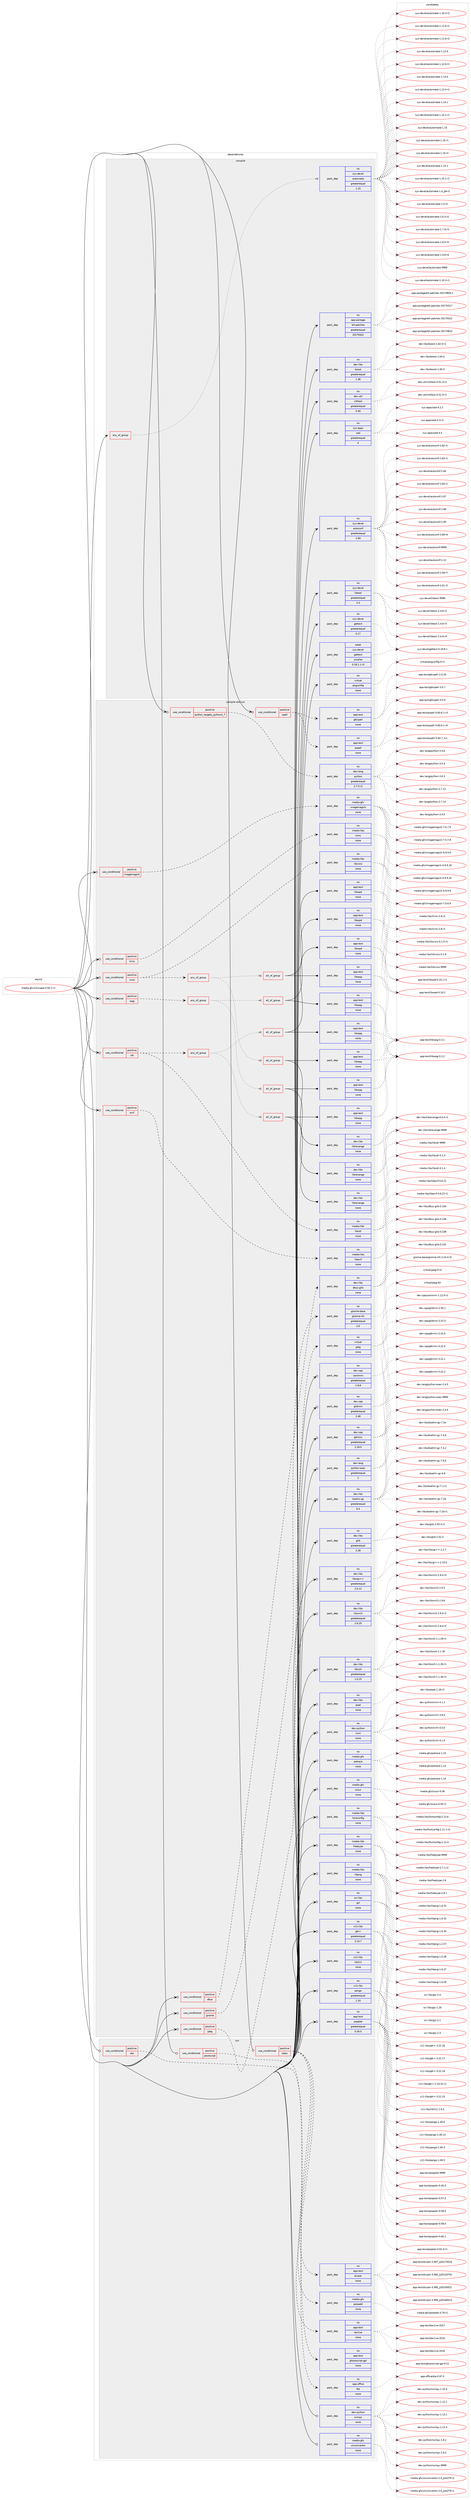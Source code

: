 digraph prolog {

# *************
# Graph options
# *************

newrank=true;
concentrate=true;
compound=true;
graph [rankdir=LR,fontname=Helvetica,fontsize=10,ranksep=1.5];#, ranksep=2.5, nodesep=0.2];
edge  [arrowhead=vee];
node  [fontname=Helvetica,fontsize=10];

# **********
# The ebuild
# **********

subgraph cluster_leftcol {
color=gray;
rank=same;
label=<<i>ebuild</i>>;
id [label="media-gfx/inkscape-0.92.1-r1", color=red, width=4, href="../media-gfx/inkscape-0.92.1-r1.svg"];
}

# ****************
# The dependencies
# ****************

subgraph cluster_midcol {
color=gray;
label=<<i>dependencies</i>>;
subgraph cluster_compile {
fillcolor="#eeeeee";
style=filled;
label=<<i>compile</i>>;
subgraph any5296 {
dependency355391 [label=<<TABLE BORDER="0" CELLBORDER="1" CELLSPACING="0" CELLPADDING="4"><TR><TD CELLPADDING="10">any_of_group</TD></TR></TABLE>>, shape=none, color=red];subgraph pack262011 {
dependency355392 [label=<<TABLE BORDER="0" CELLBORDER="1" CELLSPACING="0" CELLPADDING="4" WIDTH="220"><TR><TD ROWSPAN="6" CELLPADDING="30">pack_dep</TD></TR><TR><TD WIDTH="110">no</TD></TR><TR><TD>sys-devel</TD></TR><TR><TD>automake</TD></TR><TR><TD>greaterequal</TD></TR><TR><TD>1.15</TD></TR></TABLE>>, shape=none, color=blue];
}
dependency355391:e -> dependency355392:w [weight=20,style="dotted",arrowhead="oinv"];
}
id:e -> dependency355391:w [weight=20,style="solid",arrowhead="vee"];
subgraph pack262012 {
dependency355393 [label=<<TABLE BORDER="0" CELLBORDER="1" CELLSPACING="0" CELLPADDING="4" WIDTH="220"><TR><TD ROWSPAN="6" CELLPADDING="30">pack_dep</TD></TR><TR><TD WIDTH="110">no</TD></TR><TR><TD>app-portage</TD></TR><TR><TD>elt-patches</TD></TR><TR><TD>greaterequal</TD></TR><TR><TD>20170422</TD></TR></TABLE>>, shape=none, color=blue];
}
id:e -> dependency355393:w [weight=20,style="solid",arrowhead="vee"];
subgraph pack262013 {
dependency355394 [label=<<TABLE BORDER="0" CELLBORDER="1" CELLSPACING="0" CELLPADDING="4" WIDTH="220"><TR><TD ROWSPAN="6" CELLPADDING="30">pack_dep</TD></TR><TR><TD WIDTH="110">no</TD></TR><TR><TD>dev-libs</TD></TR><TR><TD>boost</TD></TR><TR><TD>greaterequal</TD></TR><TR><TD>1.36</TD></TR></TABLE>>, shape=none, color=blue];
}
id:e -> dependency355394:w [weight=20,style="solid",arrowhead="vee"];
subgraph pack262014 {
dependency355395 [label=<<TABLE BORDER="0" CELLBORDER="1" CELLSPACING="0" CELLPADDING="4" WIDTH="220"><TR><TD ROWSPAN="6" CELLPADDING="30">pack_dep</TD></TR><TR><TD WIDTH="110">no</TD></TR><TR><TD>dev-util</TD></TR><TR><TD>intltool</TD></TR><TR><TD>greaterequal</TD></TR><TR><TD>0.40</TD></TR></TABLE>>, shape=none, color=blue];
}
id:e -> dependency355395:w [weight=20,style="solid",arrowhead="vee"];
subgraph pack262015 {
dependency355396 [label=<<TABLE BORDER="0" CELLBORDER="1" CELLSPACING="0" CELLPADDING="4" WIDTH="220"><TR><TD ROWSPAN="6" CELLPADDING="30">pack_dep</TD></TR><TR><TD WIDTH="110">no</TD></TR><TR><TD>sys-apps</TD></TR><TR><TD>sed</TD></TR><TR><TD>greaterequal</TD></TR><TR><TD>4</TD></TR></TABLE>>, shape=none, color=blue];
}
id:e -> dependency355396:w [weight=20,style="solid",arrowhead="vee"];
subgraph pack262016 {
dependency355397 [label=<<TABLE BORDER="0" CELLBORDER="1" CELLSPACING="0" CELLPADDING="4" WIDTH="220"><TR><TD ROWSPAN="6" CELLPADDING="30">pack_dep</TD></TR><TR><TD WIDTH="110">no</TD></TR><TR><TD>sys-devel</TD></TR><TR><TD>autoconf</TD></TR><TR><TD>greaterequal</TD></TR><TR><TD>2.69</TD></TR></TABLE>>, shape=none, color=blue];
}
id:e -> dependency355397:w [weight=20,style="solid",arrowhead="vee"];
subgraph pack262017 {
dependency355398 [label=<<TABLE BORDER="0" CELLBORDER="1" CELLSPACING="0" CELLPADDING="4" WIDTH="220"><TR><TD ROWSPAN="6" CELLPADDING="30">pack_dep</TD></TR><TR><TD WIDTH="110">no</TD></TR><TR><TD>sys-devel</TD></TR><TR><TD>gettext</TD></TR><TR><TD>greaterequal</TD></TR><TR><TD>0.17</TD></TR></TABLE>>, shape=none, color=blue];
}
id:e -> dependency355398:w [weight=20,style="solid",arrowhead="vee"];
subgraph pack262018 {
dependency355399 [label=<<TABLE BORDER="0" CELLBORDER="1" CELLSPACING="0" CELLPADDING="4" WIDTH="220"><TR><TD ROWSPAN="6" CELLPADDING="30">pack_dep</TD></TR><TR><TD WIDTH="110">no</TD></TR><TR><TD>sys-devel</TD></TR><TR><TD>libtool</TD></TR><TR><TD>greaterequal</TD></TR><TR><TD>2.4</TD></TR></TABLE>>, shape=none, color=blue];
}
id:e -> dependency355399:w [weight=20,style="solid",arrowhead="vee"];
subgraph pack262019 {
dependency355400 [label=<<TABLE BORDER="0" CELLBORDER="1" CELLSPACING="0" CELLPADDING="4" WIDTH="220"><TR><TD ROWSPAN="6" CELLPADDING="30">pack_dep</TD></TR><TR><TD WIDTH="110">no</TD></TR><TR><TD>virtual</TD></TR><TR><TD>pkgconfig</TD></TR><TR><TD>none</TD></TR><TR><TD></TD></TR></TABLE>>, shape=none, color=blue];
}
id:e -> dependency355400:w [weight=20,style="solid",arrowhead="vee"];
subgraph pack262020 {
dependency355401 [label=<<TABLE BORDER="0" CELLBORDER="1" CELLSPACING="0" CELLPADDING="4" WIDTH="220"><TR><TD ROWSPAN="6" CELLPADDING="30">pack_dep</TD></TR><TR><TD WIDTH="110">weak</TD></TR><TR><TD>sys-devel</TD></TR><TR><TD>gettext</TD></TR><TR><TD>smaller</TD></TR><TR><TD>0.18.1.1-r3</TD></TR></TABLE>>, shape=none, color=blue];
}
id:e -> dependency355401:w [weight=20,style="solid",arrowhead="vee"];
}
subgraph cluster_compileandrun {
fillcolor="#eeeeee";
style=filled;
label=<<i>compile and run</i>>;
subgraph cond87963 {
dependency355402 [label=<<TABLE BORDER="0" CELLBORDER="1" CELLSPACING="0" CELLPADDING="4"><TR><TD ROWSPAN="3" CELLPADDING="10">use_conditional</TD></TR><TR><TD>positive</TD></TR><TR><TD>cdr</TD></TR></TABLE>>, shape=none, color=red];
subgraph pack262021 {
dependency355403 [label=<<TABLE BORDER="0" CELLBORDER="1" CELLSPACING="0" CELLPADDING="4" WIDTH="220"><TR><TD ROWSPAN="6" CELLPADDING="30">pack_dep</TD></TR><TR><TD WIDTH="110">no</TD></TR><TR><TD>media-libs</TD></TR><TR><TD>libcdr</TD></TR><TR><TD>none</TD></TR><TR><TD></TD></TR></TABLE>>, shape=none, color=blue];
}
dependency355402:e -> dependency355403:w [weight=20,style="dashed",arrowhead="vee"];
subgraph any5297 {
dependency355404 [label=<<TABLE BORDER="0" CELLBORDER="1" CELLSPACING="0" CELLPADDING="4"><TR><TD CELLPADDING="10">any_of_group</TD></TR></TABLE>>, shape=none, color=red];subgraph all124 {
dependency355405 [label=<<TABLE BORDER="0" CELLBORDER="1" CELLSPACING="0" CELLPADDING="4"><TR><TD CELLPADDING="10">all_of_group</TD></TR></TABLE>>, shape=none, color=red];subgraph pack262022 {
dependency355406 [label=<<TABLE BORDER="0" CELLBORDER="1" CELLSPACING="0" CELLPADDING="4" WIDTH="220"><TR><TD ROWSPAN="6" CELLPADDING="30">pack_dep</TD></TR><TR><TD WIDTH="110">no</TD></TR><TR><TD>app-text</TD></TR><TR><TD>libwpg</TD></TR><TR><TD>none</TD></TR><TR><TD></TD></TR></TABLE>>, shape=none, color=blue];
}
dependency355405:e -> dependency355406:w [weight=20,style="solid",arrowhead="inv"];
subgraph pack262023 {
dependency355407 [label=<<TABLE BORDER="0" CELLBORDER="1" CELLSPACING="0" CELLPADDING="4" WIDTH="220"><TR><TD ROWSPAN="6" CELLPADDING="30">pack_dep</TD></TR><TR><TD WIDTH="110">no</TD></TR><TR><TD>dev-libs</TD></TR><TR><TD>librevenge</TD></TR><TR><TD>none</TD></TR><TR><TD></TD></TR></TABLE>>, shape=none, color=blue];
}
dependency355405:e -> dependency355407:w [weight=20,style="solid",arrowhead="inv"];
}
dependency355404:e -> dependency355405:w [weight=20,style="dotted",arrowhead="oinv"];
subgraph all125 {
dependency355408 [label=<<TABLE BORDER="0" CELLBORDER="1" CELLSPACING="0" CELLPADDING="4"><TR><TD CELLPADDING="10">all_of_group</TD></TR></TABLE>>, shape=none, color=red];subgraph pack262024 {
dependency355409 [label=<<TABLE BORDER="0" CELLBORDER="1" CELLSPACING="0" CELLPADDING="4" WIDTH="220"><TR><TD ROWSPAN="6" CELLPADDING="30">pack_dep</TD></TR><TR><TD WIDTH="110">no</TD></TR><TR><TD>app-text</TD></TR><TR><TD>libwpd</TD></TR><TR><TD>none</TD></TR><TR><TD></TD></TR></TABLE>>, shape=none, color=blue];
}
dependency355408:e -> dependency355409:w [weight=20,style="solid",arrowhead="inv"];
subgraph pack262025 {
dependency355410 [label=<<TABLE BORDER="0" CELLBORDER="1" CELLSPACING="0" CELLPADDING="4" WIDTH="220"><TR><TD ROWSPAN="6" CELLPADDING="30">pack_dep</TD></TR><TR><TD WIDTH="110">no</TD></TR><TR><TD>app-text</TD></TR><TR><TD>libwpg</TD></TR><TR><TD>none</TD></TR><TR><TD></TD></TR></TABLE>>, shape=none, color=blue];
}
dependency355408:e -> dependency355410:w [weight=20,style="solid",arrowhead="inv"];
}
dependency355404:e -> dependency355408:w [weight=20,style="dotted",arrowhead="oinv"];
}
dependency355402:e -> dependency355404:w [weight=20,style="dashed",arrowhead="vee"];
}
id:e -> dependency355402:w [weight=20,style="solid",arrowhead="odotvee"];
subgraph cond87964 {
dependency355411 [label=<<TABLE BORDER="0" CELLBORDER="1" CELLSPACING="0" CELLPADDING="4"><TR><TD ROWSPAN="3" CELLPADDING="10">use_conditional</TD></TR><TR><TD>positive</TD></TR><TR><TD>dbus</TD></TR></TABLE>>, shape=none, color=red];
subgraph pack262026 {
dependency355412 [label=<<TABLE BORDER="0" CELLBORDER="1" CELLSPACING="0" CELLPADDING="4" WIDTH="220"><TR><TD ROWSPAN="6" CELLPADDING="30">pack_dep</TD></TR><TR><TD WIDTH="110">no</TD></TR><TR><TD>dev-libs</TD></TR><TR><TD>dbus-glib</TD></TR><TR><TD>none</TD></TR><TR><TD></TD></TR></TABLE>>, shape=none, color=blue];
}
dependency355411:e -> dependency355412:w [weight=20,style="dashed",arrowhead="vee"];
}
id:e -> dependency355411:w [weight=20,style="solid",arrowhead="odotvee"];
subgraph cond87965 {
dependency355413 [label=<<TABLE BORDER="0" CELLBORDER="1" CELLSPACING="0" CELLPADDING="4"><TR><TD ROWSPAN="3" CELLPADDING="10">use_conditional</TD></TR><TR><TD>positive</TD></TR><TR><TD>exif</TD></TR></TABLE>>, shape=none, color=red];
subgraph pack262027 {
dependency355414 [label=<<TABLE BORDER="0" CELLBORDER="1" CELLSPACING="0" CELLPADDING="4" WIDTH="220"><TR><TD ROWSPAN="6" CELLPADDING="30">pack_dep</TD></TR><TR><TD WIDTH="110">no</TD></TR><TR><TD>media-libs</TD></TR><TR><TD>libexif</TD></TR><TR><TD>none</TD></TR><TR><TD></TD></TR></TABLE>>, shape=none, color=blue];
}
dependency355413:e -> dependency355414:w [weight=20,style="dashed",arrowhead="vee"];
}
id:e -> dependency355413:w [weight=20,style="solid",arrowhead="odotvee"];
subgraph cond87966 {
dependency355415 [label=<<TABLE BORDER="0" CELLBORDER="1" CELLSPACING="0" CELLPADDING="4"><TR><TD ROWSPAN="3" CELLPADDING="10">use_conditional</TD></TR><TR><TD>positive</TD></TR><TR><TD>gnome</TD></TR></TABLE>>, shape=none, color=red];
subgraph pack262028 {
dependency355416 [label=<<TABLE BORDER="0" CELLBORDER="1" CELLSPACING="0" CELLPADDING="4" WIDTH="220"><TR><TD ROWSPAN="6" CELLPADDING="30">pack_dep</TD></TR><TR><TD WIDTH="110">no</TD></TR><TR><TD>gnome-base</TD></TR><TR><TD>gnome-vfs</TD></TR><TR><TD>greaterequal</TD></TR><TR><TD>2.0</TD></TR></TABLE>>, shape=none, color=blue];
}
dependency355415:e -> dependency355416:w [weight=20,style="dashed",arrowhead="vee"];
}
id:e -> dependency355415:w [weight=20,style="solid",arrowhead="odotvee"];
subgraph cond87967 {
dependency355417 [label=<<TABLE BORDER="0" CELLBORDER="1" CELLSPACING="0" CELLPADDING="4"><TR><TD ROWSPAN="3" CELLPADDING="10">use_conditional</TD></TR><TR><TD>positive</TD></TR><TR><TD>imagemagick</TD></TR></TABLE>>, shape=none, color=red];
subgraph pack262029 {
dependency355418 [label=<<TABLE BORDER="0" CELLBORDER="1" CELLSPACING="0" CELLPADDING="4" WIDTH="220"><TR><TD ROWSPAN="6" CELLPADDING="30">pack_dep</TD></TR><TR><TD WIDTH="110">no</TD></TR><TR><TD>media-gfx</TD></TR><TR><TD>imagemagick</TD></TR><TR><TD>none</TD></TR><TR><TD></TD></TR></TABLE>>, shape=none, color=blue];
}
dependency355417:e -> dependency355418:w [weight=20,style="dashed",arrowhead="vee"];
}
id:e -> dependency355417:w [weight=20,style="solid",arrowhead="odotvee"];
subgraph cond87968 {
dependency355419 [label=<<TABLE BORDER="0" CELLBORDER="1" CELLSPACING="0" CELLPADDING="4"><TR><TD ROWSPAN="3" CELLPADDING="10">use_conditional</TD></TR><TR><TD>positive</TD></TR><TR><TD>jpeg</TD></TR></TABLE>>, shape=none, color=red];
subgraph pack262030 {
dependency355420 [label=<<TABLE BORDER="0" CELLBORDER="1" CELLSPACING="0" CELLPADDING="4" WIDTH="220"><TR><TD ROWSPAN="6" CELLPADDING="30">pack_dep</TD></TR><TR><TD WIDTH="110">no</TD></TR><TR><TD>virtual</TD></TR><TR><TD>jpeg</TD></TR><TR><TD>none</TD></TR><TR><TD></TD></TR></TABLE>>, shape=none, color=blue];
}
dependency355419:e -> dependency355420:w [weight=20,style="dashed",arrowhead="vee"];
}
id:e -> dependency355419:w [weight=20,style="solid",arrowhead="odotvee"];
subgraph cond87969 {
dependency355421 [label=<<TABLE BORDER="0" CELLBORDER="1" CELLSPACING="0" CELLPADDING="4"><TR><TD ROWSPAN="3" CELLPADDING="10">use_conditional</TD></TR><TR><TD>positive</TD></TR><TR><TD>lcms</TD></TR></TABLE>>, shape=none, color=red];
subgraph pack262031 {
dependency355422 [label=<<TABLE BORDER="0" CELLBORDER="1" CELLSPACING="0" CELLPADDING="4" WIDTH="220"><TR><TD ROWSPAN="6" CELLPADDING="30">pack_dep</TD></TR><TR><TD WIDTH="110">no</TD></TR><TR><TD>media-libs</TD></TR><TR><TD>lcms</TD></TR><TR><TD>none</TD></TR><TR><TD></TD></TR></TABLE>>, shape=none, color=blue];
}
dependency355421:e -> dependency355422:w [weight=20,style="dashed",arrowhead="vee"];
}
id:e -> dependency355421:w [weight=20,style="solid",arrowhead="odotvee"];
subgraph cond87970 {
dependency355423 [label=<<TABLE BORDER="0" CELLBORDER="1" CELLSPACING="0" CELLPADDING="4"><TR><TD ROWSPAN="3" CELLPADDING="10">use_conditional</TD></TR><TR><TD>positive</TD></TR><TR><TD>python_targets_python2_7</TD></TR></TABLE>>, shape=none, color=red];
subgraph pack262032 {
dependency355424 [label=<<TABLE BORDER="0" CELLBORDER="1" CELLSPACING="0" CELLPADDING="4" WIDTH="220"><TR><TD ROWSPAN="6" CELLPADDING="30">pack_dep</TD></TR><TR><TD WIDTH="110">no</TD></TR><TR><TD>dev-lang</TD></TR><TR><TD>python</TD></TR><TR><TD>greaterequal</TD></TR><TR><TD>2.7.5-r2</TD></TR></TABLE>>, shape=none, color=blue];
}
dependency355423:e -> dependency355424:w [weight=20,style="dashed",arrowhead="vee"];
}
id:e -> dependency355423:w [weight=20,style="solid",arrowhead="odotvee"];
subgraph cond87971 {
dependency355425 [label=<<TABLE BORDER="0" CELLBORDER="1" CELLSPACING="0" CELLPADDING="4"><TR><TD ROWSPAN="3" CELLPADDING="10">use_conditional</TD></TR><TR><TD>positive</TD></TR><TR><TD>spell</TD></TR></TABLE>>, shape=none, color=red];
subgraph pack262033 {
dependency355426 [label=<<TABLE BORDER="0" CELLBORDER="1" CELLSPACING="0" CELLPADDING="4" WIDTH="220"><TR><TD ROWSPAN="6" CELLPADDING="30">pack_dep</TD></TR><TR><TD WIDTH="110">no</TD></TR><TR><TD>app-text</TD></TR><TR><TD>aspell</TD></TR><TR><TD>none</TD></TR><TR><TD></TD></TR></TABLE>>, shape=none, color=blue];
}
dependency355425:e -> dependency355426:w [weight=20,style="dashed",arrowhead="vee"];
subgraph pack262034 {
dependency355427 [label=<<TABLE BORDER="0" CELLBORDER="1" CELLSPACING="0" CELLPADDING="4" WIDTH="220"><TR><TD ROWSPAN="6" CELLPADDING="30">pack_dep</TD></TR><TR><TD WIDTH="110">no</TD></TR><TR><TD>app-text</TD></TR><TR><TD>gtkspell</TD></TR><TR><TD>none</TD></TR><TR><TD></TD></TR></TABLE>>, shape=none, color=blue];
}
dependency355425:e -> dependency355427:w [weight=20,style="dashed",arrowhead="vee"];
}
id:e -> dependency355425:w [weight=20,style="solid",arrowhead="odotvee"];
subgraph cond87972 {
dependency355428 [label=<<TABLE BORDER="0" CELLBORDER="1" CELLSPACING="0" CELLPADDING="4"><TR><TD ROWSPAN="3" CELLPADDING="10">use_conditional</TD></TR><TR><TD>positive</TD></TR><TR><TD>visio</TD></TR></TABLE>>, shape=none, color=red];
subgraph pack262035 {
dependency355429 [label=<<TABLE BORDER="0" CELLBORDER="1" CELLSPACING="0" CELLPADDING="4" WIDTH="220"><TR><TD ROWSPAN="6" CELLPADDING="30">pack_dep</TD></TR><TR><TD WIDTH="110">no</TD></TR><TR><TD>media-libs</TD></TR><TR><TD>libvisio</TD></TR><TR><TD>none</TD></TR><TR><TD></TD></TR></TABLE>>, shape=none, color=blue];
}
dependency355428:e -> dependency355429:w [weight=20,style="dashed",arrowhead="vee"];
subgraph any5298 {
dependency355430 [label=<<TABLE BORDER="0" CELLBORDER="1" CELLSPACING="0" CELLPADDING="4"><TR><TD CELLPADDING="10">any_of_group</TD></TR></TABLE>>, shape=none, color=red];subgraph all126 {
dependency355431 [label=<<TABLE BORDER="0" CELLBORDER="1" CELLSPACING="0" CELLPADDING="4"><TR><TD CELLPADDING="10">all_of_group</TD></TR></TABLE>>, shape=none, color=red];subgraph pack262036 {
dependency355432 [label=<<TABLE BORDER="0" CELLBORDER="1" CELLSPACING="0" CELLPADDING="4" WIDTH="220"><TR><TD ROWSPAN="6" CELLPADDING="30">pack_dep</TD></TR><TR><TD WIDTH="110">no</TD></TR><TR><TD>app-text</TD></TR><TR><TD>libwpg</TD></TR><TR><TD>none</TD></TR><TR><TD></TD></TR></TABLE>>, shape=none, color=blue];
}
dependency355431:e -> dependency355432:w [weight=20,style="solid",arrowhead="inv"];
subgraph pack262037 {
dependency355433 [label=<<TABLE BORDER="0" CELLBORDER="1" CELLSPACING="0" CELLPADDING="4" WIDTH="220"><TR><TD ROWSPAN="6" CELLPADDING="30">pack_dep</TD></TR><TR><TD WIDTH="110">no</TD></TR><TR><TD>dev-libs</TD></TR><TR><TD>librevenge</TD></TR><TR><TD>none</TD></TR><TR><TD></TD></TR></TABLE>>, shape=none, color=blue];
}
dependency355431:e -> dependency355433:w [weight=20,style="solid",arrowhead="inv"];
}
dependency355430:e -> dependency355431:w [weight=20,style="dotted",arrowhead="oinv"];
subgraph all127 {
dependency355434 [label=<<TABLE BORDER="0" CELLBORDER="1" CELLSPACING="0" CELLPADDING="4"><TR><TD CELLPADDING="10">all_of_group</TD></TR></TABLE>>, shape=none, color=red];subgraph pack262038 {
dependency355435 [label=<<TABLE BORDER="0" CELLBORDER="1" CELLSPACING="0" CELLPADDING="4" WIDTH="220"><TR><TD ROWSPAN="6" CELLPADDING="30">pack_dep</TD></TR><TR><TD WIDTH="110">no</TD></TR><TR><TD>app-text</TD></TR><TR><TD>libwpd</TD></TR><TR><TD>none</TD></TR><TR><TD></TD></TR></TABLE>>, shape=none, color=blue];
}
dependency355434:e -> dependency355435:w [weight=20,style="solid",arrowhead="inv"];
subgraph pack262039 {
dependency355436 [label=<<TABLE BORDER="0" CELLBORDER="1" CELLSPACING="0" CELLPADDING="4" WIDTH="220"><TR><TD ROWSPAN="6" CELLPADDING="30">pack_dep</TD></TR><TR><TD WIDTH="110">no</TD></TR><TR><TD>app-text</TD></TR><TR><TD>libwpg</TD></TR><TR><TD>none</TD></TR><TR><TD></TD></TR></TABLE>>, shape=none, color=blue];
}
dependency355434:e -> dependency355436:w [weight=20,style="solid",arrowhead="inv"];
}
dependency355430:e -> dependency355434:w [weight=20,style="dotted",arrowhead="oinv"];
}
dependency355428:e -> dependency355430:w [weight=20,style="dashed",arrowhead="vee"];
}
id:e -> dependency355428:w [weight=20,style="solid",arrowhead="odotvee"];
subgraph cond87973 {
dependency355437 [label=<<TABLE BORDER="0" CELLBORDER="1" CELLSPACING="0" CELLPADDING="4"><TR><TD ROWSPAN="3" CELLPADDING="10">use_conditional</TD></TR><TR><TD>positive</TD></TR><TR><TD>wpg</TD></TR></TABLE>>, shape=none, color=red];
subgraph any5299 {
dependency355438 [label=<<TABLE BORDER="0" CELLBORDER="1" CELLSPACING="0" CELLPADDING="4"><TR><TD CELLPADDING="10">any_of_group</TD></TR></TABLE>>, shape=none, color=red];subgraph all128 {
dependency355439 [label=<<TABLE BORDER="0" CELLBORDER="1" CELLSPACING="0" CELLPADDING="4"><TR><TD CELLPADDING="10">all_of_group</TD></TR></TABLE>>, shape=none, color=red];subgraph pack262040 {
dependency355440 [label=<<TABLE BORDER="0" CELLBORDER="1" CELLSPACING="0" CELLPADDING="4" WIDTH="220"><TR><TD ROWSPAN="6" CELLPADDING="30">pack_dep</TD></TR><TR><TD WIDTH="110">no</TD></TR><TR><TD>app-text</TD></TR><TR><TD>libwpg</TD></TR><TR><TD>none</TD></TR><TR><TD></TD></TR></TABLE>>, shape=none, color=blue];
}
dependency355439:e -> dependency355440:w [weight=20,style="solid",arrowhead="inv"];
subgraph pack262041 {
dependency355441 [label=<<TABLE BORDER="0" CELLBORDER="1" CELLSPACING="0" CELLPADDING="4" WIDTH="220"><TR><TD ROWSPAN="6" CELLPADDING="30">pack_dep</TD></TR><TR><TD WIDTH="110">no</TD></TR><TR><TD>dev-libs</TD></TR><TR><TD>librevenge</TD></TR><TR><TD>none</TD></TR><TR><TD></TD></TR></TABLE>>, shape=none, color=blue];
}
dependency355439:e -> dependency355441:w [weight=20,style="solid",arrowhead="inv"];
}
dependency355438:e -> dependency355439:w [weight=20,style="dotted",arrowhead="oinv"];
subgraph all129 {
dependency355442 [label=<<TABLE BORDER="0" CELLBORDER="1" CELLSPACING="0" CELLPADDING="4"><TR><TD CELLPADDING="10">all_of_group</TD></TR></TABLE>>, shape=none, color=red];subgraph pack262042 {
dependency355443 [label=<<TABLE BORDER="0" CELLBORDER="1" CELLSPACING="0" CELLPADDING="4" WIDTH="220"><TR><TD ROWSPAN="6" CELLPADDING="30">pack_dep</TD></TR><TR><TD WIDTH="110">no</TD></TR><TR><TD>app-text</TD></TR><TR><TD>libwpd</TD></TR><TR><TD>none</TD></TR><TR><TD></TD></TR></TABLE>>, shape=none, color=blue];
}
dependency355442:e -> dependency355443:w [weight=20,style="solid",arrowhead="inv"];
subgraph pack262043 {
dependency355444 [label=<<TABLE BORDER="0" CELLBORDER="1" CELLSPACING="0" CELLPADDING="4" WIDTH="220"><TR><TD ROWSPAN="6" CELLPADDING="30">pack_dep</TD></TR><TR><TD WIDTH="110">no</TD></TR><TR><TD>app-text</TD></TR><TR><TD>libwpg</TD></TR><TR><TD>none</TD></TR><TR><TD></TD></TR></TABLE>>, shape=none, color=blue];
}
dependency355442:e -> dependency355444:w [weight=20,style="solid",arrowhead="inv"];
}
dependency355438:e -> dependency355442:w [weight=20,style="dotted",arrowhead="oinv"];
}
dependency355437:e -> dependency355438:w [weight=20,style="dashed",arrowhead="vee"];
}
id:e -> dependency355437:w [weight=20,style="solid",arrowhead="odotvee"];
subgraph pack262044 {
dependency355445 [label=<<TABLE BORDER="0" CELLBORDER="1" CELLSPACING="0" CELLPADDING="4" WIDTH="220"><TR><TD ROWSPAN="6" CELLPADDING="30">pack_dep</TD></TR><TR><TD WIDTH="110">no</TD></TR><TR><TD>app-text</TD></TR><TR><TD>poppler</TD></TR><TR><TD>greaterequal</TD></TR><TR><TD>0.26.0</TD></TR></TABLE>>, shape=none, color=blue];
}
id:e -> dependency355445:w [weight=20,style="solid",arrowhead="odotvee"];
subgraph pack262045 {
dependency355446 [label=<<TABLE BORDER="0" CELLBORDER="1" CELLSPACING="0" CELLPADDING="4" WIDTH="220"><TR><TD ROWSPAN="6" CELLPADDING="30">pack_dep</TD></TR><TR><TD WIDTH="110">no</TD></TR><TR><TD>dev-cpp</TD></TR><TR><TD>cairomm</TD></TR><TR><TD>greaterequal</TD></TR><TR><TD>1.9.8</TD></TR></TABLE>>, shape=none, color=blue];
}
id:e -> dependency355446:w [weight=20,style="solid",arrowhead="odotvee"];
subgraph pack262046 {
dependency355447 [label=<<TABLE BORDER="0" CELLBORDER="1" CELLSPACING="0" CELLPADDING="4" WIDTH="220"><TR><TD ROWSPAN="6" CELLPADDING="30">pack_dep</TD></TR><TR><TD WIDTH="110">no</TD></TR><TR><TD>dev-cpp</TD></TR><TR><TD>glibmm</TD></TR><TR><TD>greaterequal</TD></TR><TR><TD>2.48</TD></TR></TABLE>>, shape=none, color=blue];
}
id:e -> dependency355447:w [weight=20,style="solid",arrowhead="odotvee"];
subgraph pack262047 {
dependency355448 [label=<<TABLE BORDER="0" CELLBORDER="1" CELLSPACING="0" CELLPADDING="4" WIDTH="220"><TR><TD ROWSPAN="6" CELLPADDING="30">pack_dep</TD></TR><TR><TD WIDTH="110">no</TD></TR><TR><TD>dev-cpp</TD></TR><TR><TD>gtkmm</TD></TR><TR><TD>greaterequal</TD></TR><TR><TD>2.18.0</TD></TR></TABLE>>, shape=none, color=blue];
}
id:e -> dependency355448:w [weight=20,style="solid",arrowhead="odotvee"];
subgraph pack262048 {
dependency355449 [label=<<TABLE BORDER="0" CELLBORDER="1" CELLSPACING="0" CELLPADDING="4" WIDTH="220"><TR><TD ROWSPAN="6" CELLPADDING="30">pack_dep</TD></TR><TR><TD WIDTH="110">no</TD></TR><TR><TD>dev-lang</TD></TR><TR><TD>python-exec</TD></TR><TR><TD>greaterequal</TD></TR><TR><TD>2</TD></TR></TABLE>>, shape=none, color=blue];
}
id:e -> dependency355449:w [weight=20,style="solid",arrowhead="odotvee"];
subgraph pack262049 {
dependency355450 [label=<<TABLE BORDER="0" CELLBORDER="1" CELLSPACING="0" CELLPADDING="4" WIDTH="220"><TR><TD ROWSPAN="6" CELLPADDING="30">pack_dep</TD></TR><TR><TD WIDTH="110">no</TD></TR><TR><TD>dev-libs</TD></TR><TR><TD>boehm-gc</TD></TR><TR><TD>greaterequal</TD></TR><TR><TD>6.4</TD></TR></TABLE>>, shape=none, color=blue];
}
id:e -> dependency355450:w [weight=20,style="solid",arrowhead="odotvee"];
subgraph pack262050 {
dependency355451 [label=<<TABLE BORDER="0" CELLBORDER="1" CELLSPACING="0" CELLPADDING="4" WIDTH="220"><TR><TD ROWSPAN="6" CELLPADDING="30">pack_dep</TD></TR><TR><TD WIDTH="110">no</TD></TR><TR><TD>dev-libs</TD></TR><TR><TD>glib</TD></TR><TR><TD>greaterequal</TD></TR><TR><TD>2.28</TD></TR></TABLE>>, shape=none, color=blue];
}
id:e -> dependency355451:w [weight=20,style="solid",arrowhead="odotvee"];
subgraph pack262051 {
dependency355452 [label=<<TABLE BORDER="0" CELLBORDER="1" CELLSPACING="0" CELLPADDING="4" WIDTH="220"><TR><TD ROWSPAN="6" CELLPADDING="30">pack_dep</TD></TR><TR><TD WIDTH="110">no</TD></TR><TR><TD>dev-libs</TD></TR><TR><TD>libsigc++</TD></TR><TR><TD>greaterequal</TD></TR><TR><TD>2.0.12</TD></TR></TABLE>>, shape=none, color=blue];
}
id:e -> dependency355452:w [weight=20,style="solid",arrowhead="odotvee"];
subgraph pack262052 {
dependency355453 [label=<<TABLE BORDER="0" CELLBORDER="1" CELLSPACING="0" CELLPADDING="4" WIDTH="220"><TR><TD ROWSPAN="6" CELLPADDING="30">pack_dep</TD></TR><TR><TD WIDTH="110">no</TD></TR><TR><TD>dev-libs</TD></TR><TR><TD>libxml2</TD></TR><TR><TD>greaterequal</TD></TR><TR><TD>2.6.20</TD></TR></TABLE>>, shape=none, color=blue];
}
id:e -> dependency355453:w [weight=20,style="solid",arrowhead="odotvee"];
subgraph pack262053 {
dependency355454 [label=<<TABLE BORDER="0" CELLBORDER="1" CELLSPACING="0" CELLPADDING="4" WIDTH="220"><TR><TD ROWSPAN="6" CELLPADDING="30">pack_dep</TD></TR><TR><TD WIDTH="110">no</TD></TR><TR><TD>dev-libs</TD></TR><TR><TD>libxslt</TD></TR><TR><TD>greaterequal</TD></TR><TR><TD>1.0.15</TD></TR></TABLE>>, shape=none, color=blue];
}
id:e -> dependency355454:w [weight=20,style="solid",arrowhead="odotvee"];
subgraph pack262054 {
dependency355455 [label=<<TABLE BORDER="0" CELLBORDER="1" CELLSPACING="0" CELLPADDING="4" WIDTH="220"><TR><TD ROWSPAN="6" CELLPADDING="30">pack_dep</TD></TR><TR><TD WIDTH="110">no</TD></TR><TR><TD>dev-libs</TD></TR><TR><TD>popt</TD></TR><TR><TD>none</TD></TR><TR><TD></TD></TR></TABLE>>, shape=none, color=blue];
}
id:e -> dependency355455:w [weight=20,style="solid",arrowhead="odotvee"];
subgraph pack262055 {
dependency355456 [label=<<TABLE BORDER="0" CELLBORDER="1" CELLSPACING="0" CELLPADDING="4" WIDTH="220"><TR><TD ROWSPAN="6" CELLPADDING="30">pack_dep</TD></TR><TR><TD WIDTH="110">no</TD></TR><TR><TD>dev-python</TD></TR><TR><TD>lxml</TD></TR><TR><TD>none</TD></TR><TR><TD></TD></TR></TABLE>>, shape=none, color=blue];
}
id:e -> dependency355456:w [weight=20,style="solid",arrowhead="odotvee"];
subgraph pack262056 {
dependency355457 [label=<<TABLE BORDER="0" CELLBORDER="1" CELLSPACING="0" CELLPADDING="4" WIDTH="220"><TR><TD ROWSPAN="6" CELLPADDING="30">pack_dep</TD></TR><TR><TD WIDTH="110">no</TD></TR><TR><TD>media-gfx</TD></TR><TR><TD>potrace</TD></TR><TR><TD>none</TD></TR><TR><TD></TD></TR></TABLE>>, shape=none, color=blue];
}
id:e -> dependency355457:w [weight=20,style="solid",arrowhead="odotvee"];
subgraph pack262057 {
dependency355458 [label=<<TABLE BORDER="0" CELLBORDER="1" CELLSPACING="0" CELLPADDING="4" WIDTH="220"><TR><TD ROWSPAN="6" CELLPADDING="30">pack_dep</TD></TR><TR><TD WIDTH="110">no</TD></TR><TR><TD>media-gfx</TD></TR><TR><TD>scour</TD></TR><TR><TD>none</TD></TR><TR><TD></TD></TR></TABLE>>, shape=none, color=blue];
}
id:e -> dependency355458:w [weight=20,style="solid",arrowhead="odotvee"];
subgraph pack262058 {
dependency355459 [label=<<TABLE BORDER="0" CELLBORDER="1" CELLSPACING="0" CELLPADDING="4" WIDTH="220"><TR><TD ROWSPAN="6" CELLPADDING="30">pack_dep</TD></TR><TR><TD WIDTH="110">no</TD></TR><TR><TD>media-libs</TD></TR><TR><TD>fontconfig</TD></TR><TR><TD>none</TD></TR><TR><TD></TD></TR></TABLE>>, shape=none, color=blue];
}
id:e -> dependency355459:w [weight=20,style="solid",arrowhead="odotvee"];
subgraph pack262059 {
dependency355460 [label=<<TABLE BORDER="0" CELLBORDER="1" CELLSPACING="0" CELLPADDING="4" WIDTH="220"><TR><TD ROWSPAN="6" CELLPADDING="30">pack_dep</TD></TR><TR><TD WIDTH="110">no</TD></TR><TR><TD>media-libs</TD></TR><TR><TD>freetype</TD></TR><TR><TD>none</TD></TR><TR><TD></TD></TR></TABLE>>, shape=none, color=blue];
}
id:e -> dependency355460:w [weight=20,style="solid",arrowhead="odotvee"];
subgraph pack262060 {
dependency355461 [label=<<TABLE BORDER="0" CELLBORDER="1" CELLSPACING="0" CELLPADDING="4" WIDTH="220"><TR><TD ROWSPAN="6" CELLPADDING="30">pack_dep</TD></TR><TR><TD WIDTH="110">no</TD></TR><TR><TD>media-libs</TD></TR><TR><TD>libpng</TD></TR><TR><TD>none</TD></TR><TR><TD></TD></TR></TABLE>>, shape=none, color=blue];
}
id:e -> dependency355461:w [weight=20,style="solid",arrowhead="odotvee"];
subgraph pack262061 {
dependency355462 [label=<<TABLE BORDER="0" CELLBORDER="1" CELLSPACING="0" CELLPADDING="4" WIDTH="220"><TR><TD ROWSPAN="6" CELLPADDING="30">pack_dep</TD></TR><TR><TD WIDTH="110">no</TD></TR><TR><TD>sci-libs</TD></TR><TR><TD>gsl</TD></TR><TR><TD>none</TD></TR><TR><TD></TD></TR></TABLE>>, shape=none, color=blue];
}
id:e -> dependency355462:w [weight=20,style="solid",arrowhead="odotvee"];
subgraph pack262062 {
dependency355463 [label=<<TABLE BORDER="0" CELLBORDER="1" CELLSPACING="0" CELLPADDING="4" WIDTH="220"><TR><TD ROWSPAN="6" CELLPADDING="30">pack_dep</TD></TR><TR><TD WIDTH="110">no</TD></TR><TR><TD>x11-libs</TD></TR><TR><TD>gtk+</TD></TR><TR><TD>greaterequal</TD></TR><TR><TD>2.10.7</TD></TR></TABLE>>, shape=none, color=blue];
}
id:e -> dependency355463:w [weight=20,style="solid",arrowhead="odotvee"];
subgraph pack262063 {
dependency355464 [label=<<TABLE BORDER="0" CELLBORDER="1" CELLSPACING="0" CELLPADDING="4" WIDTH="220"><TR><TD ROWSPAN="6" CELLPADDING="30">pack_dep</TD></TR><TR><TD WIDTH="110">no</TD></TR><TR><TD>x11-libs</TD></TR><TR><TD>libX11</TD></TR><TR><TD>none</TD></TR><TR><TD></TD></TR></TABLE>>, shape=none, color=blue];
}
id:e -> dependency355464:w [weight=20,style="solid",arrowhead="odotvee"];
subgraph pack262064 {
dependency355465 [label=<<TABLE BORDER="0" CELLBORDER="1" CELLSPACING="0" CELLPADDING="4" WIDTH="220"><TR><TD ROWSPAN="6" CELLPADDING="30">pack_dep</TD></TR><TR><TD WIDTH="110">no</TD></TR><TR><TD>x11-libs</TD></TR><TR><TD>pango</TD></TR><TR><TD>greaterequal</TD></TR><TR><TD>1.24</TD></TR></TABLE>>, shape=none, color=blue];
}
id:e -> dependency355465:w [weight=20,style="solid",arrowhead="odotvee"];
}
subgraph cluster_run {
fillcolor="#eeeeee";
style=filled;
label=<<i>run</i>>;
subgraph cond87974 {
dependency355466 [label=<<TABLE BORDER="0" CELLBORDER="1" CELLSPACING="0" CELLPADDING="4"><TR><TD ROWSPAN="3" CELLPADDING="10">use_conditional</TD></TR><TR><TD>positive</TD></TR><TR><TD>dia</TD></TR></TABLE>>, shape=none, color=red];
subgraph pack262065 {
dependency355467 [label=<<TABLE BORDER="0" CELLBORDER="1" CELLSPACING="0" CELLPADDING="4" WIDTH="220"><TR><TD ROWSPAN="6" CELLPADDING="30">pack_dep</TD></TR><TR><TD WIDTH="110">no</TD></TR><TR><TD>app-office</TD></TR><TR><TD>dia</TD></TR><TR><TD>none</TD></TR><TR><TD></TD></TR></TABLE>>, shape=none, color=blue];
}
dependency355466:e -> dependency355467:w [weight=20,style="dashed",arrowhead="vee"];
}
id:e -> dependency355466:w [weight=20,style="solid",arrowhead="odot"];
subgraph cond87975 {
dependency355468 [label=<<TABLE BORDER="0" CELLBORDER="1" CELLSPACING="0" CELLPADDING="4"><TR><TD ROWSPAN="3" CELLPADDING="10">use_conditional</TD></TR><TR><TD>positive</TD></TR><TR><TD>latex</TD></TR></TABLE>>, shape=none, color=red];
subgraph pack262066 {
dependency355469 [label=<<TABLE BORDER="0" CELLBORDER="1" CELLSPACING="0" CELLPADDING="4" WIDTH="220"><TR><TD ROWSPAN="6" CELLPADDING="30">pack_dep</TD></TR><TR><TD WIDTH="110">no</TD></TR><TR><TD>media-gfx</TD></TR><TR><TD>pstoedit</TD></TR><TR><TD>none</TD></TR><TR><TD></TD></TR></TABLE>>, shape=none, color=blue];
}
dependency355468:e -> dependency355469:w [weight=20,style="dashed",arrowhead="vee"];
subgraph pack262067 {
dependency355470 [label=<<TABLE BORDER="0" CELLBORDER="1" CELLSPACING="0" CELLPADDING="4" WIDTH="220"><TR><TD ROWSPAN="6" CELLPADDING="30">pack_dep</TD></TR><TR><TD WIDTH="110">no</TD></TR><TR><TD>app-text</TD></TR><TR><TD>dvipsk</TD></TR><TR><TD>none</TD></TR><TR><TD></TD></TR></TABLE>>, shape=none, color=blue];
}
dependency355468:e -> dependency355470:w [weight=20,style="dashed",arrowhead="vee"];
subgraph pack262068 {
dependency355471 [label=<<TABLE BORDER="0" CELLBORDER="1" CELLSPACING="0" CELLPADDING="4" WIDTH="220"><TR><TD ROWSPAN="6" CELLPADDING="30">pack_dep</TD></TR><TR><TD WIDTH="110">no</TD></TR><TR><TD>app-text</TD></TR><TR><TD>texlive</TD></TR><TR><TD>none</TD></TR><TR><TD></TD></TR></TABLE>>, shape=none, color=blue];
}
dependency355468:e -> dependency355471:w [weight=20,style="dashed",arrowhead="vee"];
}
id:e -> dependency355468:w [weight=20,style="solid",arrowhead="odot"];
subgraph cond87976 {
dependency355472 [label=<<TABLE BORDER="0" CELLBORDER="1" CELLSPACING="0" CELLPADDING="4"><TR><TD ROWSPAN="3" CELLPADDING="10">use_conditional</TD></TR><TR><TD>positive</TD></TR><TR><TD>postscript</TD></TR></TABLE>>, shape=none, color=red];
subgraph pack262069 {
dependency355473 [label=<<TABLE BORDER="0" CELLBORDER="1" CELLSPACING="0" CELLPADDING="4" WIDTH="220"><TR><TD ROWSPAN="6" CELLPADDING="30">pack_dep</TD></TR><TR><TD WIDTH="110">no</TD></TR><TR><TD>app-text</TD></TR><TR><TD>ghostscript-gpl</TD></TR><TR><TD>none</TD></TR><TR><TD></TD></TR></TABLE>>, shape=none, color=blue];
}
dependency355472:e -> dependency355473:w [weight=20,style="dashed",arrowhead="vee"];
}
id:e -> dependency355472:w [weight=20,style="solid",arrowhead="odot"];
subgraph pack262070 {
dependency355474 [label=<<TABLE BORDER="0" CELLBORDER="1" CELLSPACING="0" CELLPADDING="4" WIDTH="220"><TR><TD ROWSPAN="6" CELLPADDING="30">pack_dep</TD></TR><TR><TD WIDTH="110">no</TD></TR><TR><TD>dev-python</TD></TR><TR><TD>numpy</TD></TR><TR><TD>none</TD></TR><TR><TD></TD></TR></TABLE>>, shape=none, color=blue];
}
id:e -> dependency355474:w [weight=20,style="solid",arrowhead="odot"];
subgraph pack262071 {
dependency355475 [label=<<TABLE BORDER="0" CELLBORDER="1" CELLSPACING="0" CELLPADDING="4" WIDTH="220"><TR><TD ROWSPAN="6" CELLPADDING="30">pack_dep</TD></TR><TR><TD WIDTH="110">no</TD></TR><TR><TD>media-gfx</TD></TR><TR><TD>uniconvertor</TD></TR><TR><TD>none</TD></TR><TR><TD></TD></TR></TABLE>>, shape=none, color=blue];
}
id:e -> dependency355475:w [weight=20,style="solid",arrowhead="odot"];
}
}

# **************
# The candidates
# **************

subgraph cluster_choices {
rank=same;
color=gray;
label=<<i>candidates</i>>;

subgraph choice262011 {
color=black;
nodesep=1;
choice11512111545100101118101108479711711611110997107101454946494846514511449 [label="sys-devel/automake-1.10.3-r1", color=red, width=4,href="../sys-devel/automake-1.10.3-r1.svg"];
choice11512111545100101118101108479711711611110997107101454946494846514511450 [label="sys-devel/automake-1.10.3-r2", color=red, width=4,href="../sys-devel/automake-1.10.3-r2.svg"];
choice11512111545100101118101108479711711611110997107101454946494946544511449 [label="sys-devel/automake-1.11.6-r1", color=red, width=4,href="../sys-devel/automake-1.11.6-r1.svg"];
choice11512111545100101118101108479711711611110997107101454946494946544511450 [label="sys-devel/automake-1.11.6-r2", color=red, width=4,href="../sys-devel/automake-1.11.6-r2.svg"];
choice1151211154510010111810110847971171161111099710710145494649504654 [label="sys-devel/automake-1.12.6", color=red, width=4,href="../sys-devel/automake-1.12.6.svg"];
choice11512111545100101118101108479711711611110997107101454946495046544511449 [label="sys-devel/automake-1.12.6-r1", color=red, width=4,href="../sys-devel/automake-1.12.6-r1.svg"];
choice1151211154510010111810110847971171161111099710710145494649514652 [label="sys-devel/automake-1.13.4", color=red, width=4,href="../sys-devel/automake-1.13.4.svg"];
choice11512111545100101118101108479711711611110997107101454946495146524511449 [label="sys-devel/automake-1.13.4-r1", color=red, width=4,href="../sys-devel/automake-1.13.4-r1.svg"];
choice1151211154510010111810110847971171161111099710710145494649524649 [label="sys-devel/automake-1.14.1", color=red, width=4,href="../sys-devel/automake-1.14.1.svg"];
choice11512111545100101118101108479711711611110997107101454946495246494511449 [label="sys-devel/automake-1.14.1-r1", color=red, width=4,href="../sys-devel/automake-1.14.1-r1.svg"];
choice115121115451001011181011084797117116111109971071014549464953 [label="sys-devel/automake-1.15", color=red, width=4,href="../sys-devel/automake-1.15.svg"];
choice1151211154510010111810110847971171161111099710710145494649534511449 [label="sys-devel/automake-1.15-r1", color=red, width=4,href="../sys-devel/automake-1.15-r1.svg"];
choice1151211154510010111810110847971171161111099710710145494649534511450 [label="sys-devel/automake-1.15-r2", color=red, width=4,href="../sys-devel/automake-1.15-r2.svg"];
choice1151211154510010111810110847971171161111099710710145494649534649 [label="sys-devel/automake-1.15.1", color=red, width=4,href="../sys-devel/automake-1.15.1.svg"];
choice11512111545100101118101108479711711611110997107101454946495346494511449 [label="sys-devel/automake-1.15.1-r1", color=red, width=4,href="../sys-devel/automake-1.15.1-r1.svg"];
choice115121115451001011181011084797117116111109971071014549465295112544511450 [label="sys-devel/automake-1.4_p6-r2", color=red, width=4,href="../sys-devel/automake-1.4_p6-r2.svg"];
choice11512111545100101118101108479711711611110997107101454946534511450 [label="sys-devel/automake-1.5-r2", color=red, width=4,href="../sys-devel/automake-1.5-r2.svg"];
choice115121115451001011181011084797117116111109971071014549465446514511450 [label="sys-devel/automake-1.6.3-r2", color=red, width=4,href="../sys-devel/automake-1.6.3-r2.svg"];
choice115121115451001011181011084797117116111109971071014549465546574511451 [label="sys-devel/automake-1.7.9-r3", color=red, width=4,href="../sys-devel/automake-1.7.9-r3.svg"];
choice115121115451001011181011084797117116111109971071014549465646534511453 [label="sys-devel/automake-1.8.5-r5", color=red, width=4,href="../sys-devel/automake-1.8.5-r5.svg"];
choice115121115451001011181011084797117116111109971071014549465746544511452 [label="sys-devel/automake-1.9.6-r4", color=red, width=4,href="../sys-devel/automake-1.9.6-r4.svg"];
choice115121115451001011181011084797117116111109971071014557575757 [label="sys-devel/automake-9999", color=red, width=4,href="../sys-devel/automake-9999.svg"];
dependency355392:e -> choice11512111545100101118101108479711711611110997107101454946494846514511449:w [style=dotted,weight="100"];
dependency355392:e -> choice11512111545100101118101108479711711611110997107101454946494846514511450:w [style=dotted,weight="100"];
dependency355392:e -> choice11512111545100101118101108479711711611110997107101454946494946544511449:w [style=dotted,weight="100"];
dependency355392:e -> choice11512111545100101118101108479711711611110997107101454946494946544511450:w [style=dotted,weight="100"];
dependency355392:e -> choice1151211154510010111810110847971171161111099710710145494649504654:w [style=dotted,weight="100"];
dependency355392:e -> choice11512111545100101118101108479711711611110997107101454946495046544511449:w [style=dotted,weight="100"];
dependency355392:e -> choice1151211154510010111810110847971171161111099710710145494649514652:w [style=dotted,weight="100"];
dependency355392:e -> choice11512111545100101118101108479711711611110997107101454946495146524511449:w [style=dotted,weight="100"];
dependency355392:e -> choice1151211154510010111810110847971171161111099710710145494649524649:w [style=dotted,weight="100"];
dependency355392:e -> choice11512111545100101118101108479711711611110997107101454946495246494511449:w [style=dotted,weight="100"];
dependency355392:e -> choice115121115451001011181011084797117116111109971071014549464953:w [style=dotted,weight="100"];
dependency355392:e -> choice1151211154510010111810110847971171161111099710710145494649534511449:w [style=dotted,weight="100"];
dependency355392:e -> choice1151211154510010111810110847971171161111099710710145494649534511450:w [style=dotted,weight="100"];
dependency355392:e -> choice1151211154510010111810110847971171161111099710710145494649534649:w [style=dotted,weight="100"];
dependency355392:e -> choice11512111545100101118101108479711711611110997107101454946495346494511449:w [style=dotted,weight="100"];
dependency355392:e -> choice115121115451001011181011084797117116111109971071014549465295112544511450:w [style=dotted,weight="100"];
dependency355392:e -> choice11512111545100101118101108479711711611110997107101454946534511450:w [style=dotted,weight="100"];
dependency355392:e -> choice115121115451001011181011084797117116111109971071014549465446514511450:w [style=dotted,weight="100"];
dependency355392:e -> choice115121115451001011181011084797117116111109971071014549465546574511451:w [style=dotted,weight="100"];
dependency355392:e -> choice115121115451001011181011084797117116111109971071014549465646534511453:w [style=dotted,weight="100"];
dependency355392:e -> choice115121115451001011181011084797117116111109971071014549465746544511452:w [style=dotted,weight="100"];
dependency355392:e -> choice115121115451001011181011084797117116111109971071014557575757:w [style=dotted,weight="100"];
}
subgraph choice262012 {
color=black;
nodesep=1;
choice97112112451121111141169710310147101108116451129711699104101115455048495548514955 [label="app-portage/elt-patches-20170317", color=red, width=4,href="../app-portage/elt-patches-20170317.svg"];
choice97112112451121111141169710310147101108116451129711699104101115455048495548525050 [label="app-portage/elt-patches-20170422", color=red, width=4,href="../app-portage/elt-patches-20170422.svg"];
choice97112112451121111141169710310147101108116451129711699104101115455048495548564953 [label="app-portage/elt-patches-20170815", color=red, width=4,href="../app-portage/elt-patches-20170815.svg"];
choice971121124511211111411697103101471011081164511297116991041011154550484955485650544649 [label="app-portage/elt-patches-20170826.1", color=red, width=4,href="../app-portage/elt-patches-20170826.1.svg"];
dependency355393:e -> choice97112112451121111141169710310147101108116451129711699104101115455048495548514955:w [style=dotted,weight="100"];
dependency355393:e -> choice97112112451121111141169710310147101108116451129711699104101115455048495548525050:w [style=dotted,weight="100"];
dependency355393:e -> choice97112112451121111141169710310147101108116451129711699104101115455048495548564953:w [style=dotted,weight="100"];
dependency355393:e -> choice971121124511211111411697103101471011081164511297116991041011154550484955485650544649:w [style=dotted,weight="100"];
}
subgraph choice262013 {
color=black;
nodesep=1;
choice10010111845108105981154798111111115116454946545046484511449 [label="dev-libs/boost-1.62.0-r1", color=red, width=4,href="../dev-libs/boost-1.62.0-r1.svg"];
choice1001011184510810598115479811111111511645494654514648 [label="dev-libs/boost-1.63.0", color=red, width=4,href="../dev-libs/boost-1.63.0.svg"];
choice1001011184510810598115479811111111511645494654534648 [label="dev-libs/boost-1.65.0", color=red, width=4,href="../dev-libs/boost-1.65.0.svg"];
dependency355394:e -> choice10010111845108105981154798111111115116454946545046484511449:w [style=dotted,weight="100"];
dependency355394:e -> choice1001011184510810598115479811111111511645494654514648:w [style=dotted,weight="100"];
dependency355394:e -> choice1001011184510810598115479811111111511645494654534648:w [style=dotted,weight="100"];
}
subgraph choice262014 {
color=black;
nodesep=1;
choice1001011184511711610510847105110116108116111111108454846534946484511449 [label="dev-util/intltool-0.51.0-r1", color=red, width=4,href="../dev-util/intltool-0.51.0-r1.svg"];
choice1001011184511711610510847105110116108116111111108454846534946484511450 [label="dev-util/intltool-0.51.0-r2", color=red, width=4,href="../dev-util/intltool-0.51.0-r2.svg"];
dependency355395:e -> choice1001011184511711610510847105110116108116111111108454846534946484511449:w [style=dotted,weight="100"];
dependency355395:e -> choice1001011184511711610510847105110116108116111111108454846534946484511450:w [style=dotted,weight="100"];
}
subgraph choice262015 {
color=black;
nodesep=1;
choice115121115459711211211547115101100455246504650 [label="sys-apps/sed-4.2.2", color=red, width=4,href="../sys-apps/sed-4.2.2.svg"];
choice115121115459711211211547115101100455246514511449 [label="sys-apps/sed-4.3-r1", color=red, width=4,href="../sys-apps/sed-4.3-r1.svg"];
choice11512111545971121121154711510110045524652 [label="sys-apps/sed-4.4", color=red, width=4,href="../sys-apps/sed-4.4.svg"];
dependency355396:e -> choice115121115459711211211547115101100455246504650:w [style=dotted,weight="100"];
dependency355396:e -> choice115121115459711211211547115101100455246514511449:w [style=dotted,weight="100"];
dependency355396:e -> choice11512111545971121121154711510110045524652:w [style=dotted,weight="100"];
}
subgraph choice262016 {
color=black;
nodesep=1;
choice115121115451001011181011084797117116111991111101024550464951 [label="sys-devel/autoconf-2.13", color=red, width=4,href="../sys-devel/autoconf-2.13.svg"];
choice1151211154510010111810110847971171161119911111010245504653574511455 [label="sys-devel/autoconf-2.59-r7", color=red, width=4,href="../sys-devel/autoconf-2.59-r7.svg"];
choice1151211154510010111810110847971171161119911111010245504654494511450 [label="sys-devel/autoconf-2.61-r2", color=red, width=4,href="../sys-devel/autoconf-2.61-r2.svg"];
choice1151211154510010111810110847971171161119911111010245504654504511449 [label="sys-devel/autoconf-2.62-r1", color=red, width=4,href="../sys-devel/autoconf-2.62-r1.svg"];
choice1151211154510010111810110847971171161119911111010245504654514511449 [label="sys-devel/autoconf-2.63-r1", color=red, width=4,href="../sys-devel/autoconf-2.63-r1.svg"];
choice115121115451001011181011084797117116111991111101024550465452 [label="sys-devel/autoconf-2.64", color=red, width=4,href="../sys-devel/autoconf-2.64.svg"];
choice1151211154510010111810110847971171161119911111010245504654534511449 [label="sys-devel/autoconf-2.65-r1", color=red, width=4,href="../sys-devel/autoconf-2.65-r1.svg"];
choice115121115451001011181011084797117116111991111101024550465455 [label="sys-devel/autoconf-2.67", color=red, width=4,href="../sys-devel/autoconf-2.67.svg"];
choice115121115451001011181011084797117116111991111101024550465456 [label="sys-devel/autoconf-2.68", color=red, width=4,href="../sys-devel/autoconf-2.68.svg"];
choice115121115451001011181011084797117116111991111101024550465457 [label="sys-devel/autoconf-2.69", color=red, width=4,href="../sys-devel/autoconf-2.69.svg"];
choice1151211154510010111810110847971171161119911111010245504654574511452 [label="sys-devel/autoconf-2.69-r4", color=red, width=4,href="../sys-devel/autoconf-2.69-r4.svg"];
choice115121115451001011181011084797117116111991111101024557575757 [label="sys-devel/autoconf-9999", color=red, width=4,href="../sys-devel/autoconf-9999.svg"];
dependency355397:e -> choice115121115451001011181011084797117116111991111101024550464951:w [style=dotted,weight="100"];
dependency355397:e -> choice1151211154510010111810110847971171161119911111010245504653574511455:w [style=dotted,weight="100"];
dependency355397:e -> choice1151211154510010111810110847971171161119911111010245504654494511450:w [style=dotted,weight="100"];
dependency355397:e -> choice1151211154510010111810110847971171161119911111010245504654504511449:w [style=dotted,weight="100"];
dependency355397:e -> choice1151211154510010111810110847971171161119911111010245504654514511449:w [style=dotted,weight="100"];
dependency355397:e -> choice115121115451001011181011084797117116111991111101024550465452:w [style=dotted,weight="100"];
dependency355397:e -> choice1151211154510010111810110847971171161119911111010245504654534511449:w [style=dotted,weight="100"];
dependency355397:e -> choice115121115451001011181011084797117116111991111101024550465455:w [style=dotted,weight="100"];
dependency355397:e -> choice115121115451001011181011084797117116111991111101024550465456:w [style=dotted,weight="100"];
dependency355397:e -> choice115121115451001011181011084797117116111991111101024550465457:w [style=dotted,weight="100"];
dependency355397:e -> choice1151211154510010111810110847971171161119911111010245504654574511452:w [style=dotted,weight="100"];
dependency355397:e -> choice115121115451001011181011084797117116111991111101024557575757:w [style=dotted,weight="100"];
}
subgraph choice262017 {
color=black;
nodesep=1;
choice1151211154510010111810110847103101116116101120116454846495746564649 [label="sys-devel/gettext-0.19.8.1", color=red, width=4,href="../sys-devel/gettext-0.19.8.1.svg"];
dependency355398:e -> choice1151211154510010111810110847103101116116101120116454846495746564649:w [style=dotted,weight="100"];
}
subgraph choice262018 {
color=black;
nodesep=1;
choice1151211154510010111810110847108105981161111111084550465246544511450 [label="sys-devel/libtool-2.4.6-r2", color=red, width=4,href="../sys-devel/libtool-2.4.6-r2.svg"];
choice1151211154510010111810110847108105981161111111084550465246544511451 [label="sys-devel/libtool-2.4.6-r3", color=red, width=4,href="../sys-devel/libtool-2.4.6-r3.svg"];
choice1151211154510010111810110847108105981161111111084550465246544511452 [label="sys-devel/libtool-2.4.6-r4", color=red, width=4,href="../sys-devel/libtool-2.4.6-r4.svg"];
choice1151211154510010111810110847108105981161111111084557575757 [label="sys-devel/libtool-9999", color=red, width=4,href="../sys-devel/libtool-9999.svg"];
dependency355399:e -> choice1151211154510010111810110847108105981161111111084550465246544511450:w [style=dotted,weight="100"];
dependency355399:e -> choice1151211154510010111810110847108105981161111111084550465246544511451:w [style=dotted,weight="100"];
dependency355399:e -> choice1151211154510010111810110847108105981161111111084550465246544511452:w [style=dotted,weight="100"];
dependency355399:e -> choice1151211154510010111810110847108105981161111111084557575757:w [style=dotted,weight="100"];
}
subgraph choice262019 {
color=black;
nodesep=1;
choice11810511411611797108471121071039911111010210510345484511449 [label="virtual/pkgconfig-0-r1", color=red, width=4,href="../virtual/pkgconfig-0-r1.svg"];
dependency355400:e -> choice11810511411611797108471121071039911111010210510345484511449:w [style=dotted,weight="100"];
}
subgraph choice262020 {
color=black;
nodesep=1;
choice1151211154510010111810110847103101116116101120116454846495746564649 [label="sys-devel/gettext-0.19.8.1", color=red, width=4,href="../sys-devel/gettext-0.19.8.1.svg"];
dependency355401:e -> choice1151211154510010111810110847103101116116101120116454846495746564649:w [style=dotted,weight="100"];
}
subgraph choice262021 {
color=black;
nodesep=1;
choice109101100105974510810598115471081059899100114454846494651 [label="media-libs/libcdr-0.1.3", color=red, width=4,href="../media-libs/libcdr-0.1.3.svg"];
choice109101100105974510810598115471081059899100114454846494652 [label="media-libs/libcdr-0.1.4", color=red, width=4,href="../media-libs/libcdr-0.1.4.svg"];
choice1091011001059745108105981154710810598991001144557575757 [label="media-libs/libcdr-9999", color=red, width=4,href="../media-libs/libcdr-9999.svg"];
dependency355403:e -> choice109101100105974510810598115471081059899100114454846494651:w [style=dotted,weight="100"];
dependency355403:e -> choice109101100105974510810598115471081059899100114454846494652:w [style=dotted,weight="100"];
dependency355403:e -> choice1091011001059745108105981154710810598991001144557575757:w [style=dotted,weight="100"];
}
subgraph choice262022 {
color=black;
nodesep=1;
choice97112112451161011201164710810598119112103454846514649 [label="app-text/libwpg-0.3.1", color=red, width=4,href="../app-text/libwpg-0.3.1.svg"];
choice97112112451161011201164710810598119112103454846514650 [label="app-text/libwpg-0.3.2", color=red, width=4,href="../app-text/libwpg-0.3.2.svg"];
dependency355406:e -> choice97112112451161011201164710810598119112103454846514649:w [style=dotted,weight="100"];
dependency355406:e -> choice97112112451161011201164710810598119112103454846514650:w [style=dotted,weight="100"];
}
subgraph choice262023 {
color=black;
nodesep=1;
choice100101118451081059811547108105981141011181011101031014548464846524511449 [label="dev-libs/librevenge-0.0.4-r1", color=red, width=4,href="../dev-libs/librevenge-0.0.4-r1.svg"];
choice100101118451081059811547108105981141011181011101031014557575757 [label="dev-libs/librevenge-9999", color=red, width=4,href="../dev-libs/librevenge-9999.svg"];
dependency355407:e -> choice100101118451081059811547108105981141011181011101031014548464846524511449:w [style=dotted,weight="100"];
dependency355407:e -> choice100101118451081059811547108105981141011181011101031014557575757:w [style=dotted,weight="100"];
}
subgraph choice262024 {
color=black;
nodesep=1;
choice97112112451161011201164710810598119112100454846494846494511449 [label="app-text/libwpd-0.10.1-r1", color=red, width=4,href="../app-text/libwpd-0.10.1-r1.svg"];
choice9711211245116101120116471081059811911210045484649484650 [label="app-text/libwpd-0.10.2", color=red, width=4,href="../app-text/libwpd-0.10.2.svg"];
dependency355409:e -> choice97112112451161011201164710810598119112100454846494846494511449:w [style=dotted,weight="100"];
dependency355409:e -> choice9711211245116101120116471081059811911210045484649484650:w [style=dotted,weight="100"];
}
subgraph choice262025 {
color=black;
nodesep=1;
choice97112112451161011201164710810598119112103454846514649 [label="app-text/libwpg-0.3.1", color=red, width=4,href="../app-text/libwpg-0.3.1.svg"];
choice97112112451161011201164710810598119112103454846514650 [label="app-text/libwpg-0.3.2", color=red, width=4,href="../app-text/libwpg-0.3.2.svg"];
dependency355410:e -> choice97112112451161011201164710810598119112103454846514649:w [style=dotted,weight="100"];
dependency355410:e -> choice97112112451161011201164710810598119112103454846514650:w [style=dotted,weight="100"];
}
subgraph choice262026 {
color=black;
nodesep=1;
choice100101118451081059811547100981171154510310810598454846494850 [label="dev-libs/dbus-glib-0.102", color=red, width=4,href="../dev-libs/dbus-glib-0.102.svg"];
choice100101118451081059811547100981171154510310810598454846494852 [label="dev-libs/dbus-glib-0.104", color=red, width=4,href="../dev-libs/dbus-glib-0.104.svg"];
choice100101118451081059811547100981171154510310810598454846494854 [label="dev-libs/dbus-glib-0.106", color=red, width=4,href="../dev-libs/dbus-glib-0.106.svg"];
choice100101118451081059811547100981171154510310810598454846494856 [label="dev-libs/dbus-glib-0.108", color=red, width=4,href="../dev-libs/dbus-glib-0.108.svg"];
dependency355412:e -> choice100101118451081059811547100981171154510310810598454846494850:w [style=dotted,weight="100"];
dependency355412:e -> choice100101118451081059811547100981171154510310810598454846494852:w [style=dotted,weight="100"];
dependency355412:e -> choice100101118451081059811547100981171154510310810598454846494854:w [style=dotted,weight="100"];
dependency355412:e -> choice100101118451081059811547100981171154510310810598454846494856:w [style=dotted,weight="100"];
}
subgraph choice262027 {
color=black;
nodesep=1;
choice109101100105974510810598115471081059810112010510245484654465049 [label="media-libs/libexif-0.6.21", color=red, width=4,href="../media-libs/libexif-0.6.21.svg"];
choice1091011001059745108105981154710810598101120105102454846544650494511449 [label="media-libs/libexif-0.6.21-r1", color=red, width=4,href="../media-libs/libexif-0.6.21-r1.svg"];
dependency355414:e -> choice109101100105974510810598115471081059810112010510245484654465049:w [style=dotted,weight="100"];
dependency355414:e -> choice1091011001059745108105981154710810598101120105102454846544650494511449:w [style=dotted,weight="100"];
}
subgraph choice262028 {
color=black;
nodesep=1;
choice1031101111091014598971151014710311011110910145118102115455046505246524511453 [label="gnome-base/gnome-vfs-2.24.4-r5", color=red, width=4,href="../gnome-base/gnome-vfs-2.24.4-r5.svg"];
dependency355416:e -> choice1031101111091014598971151014710311011110910145118102115455046505246524511453:w [style=dotted,weight="100"];
}
subgraph choice262029 {
color=black;
nodesep=1;
choice1091011001059745103102120471051099710310110997103105991074554465746574648 [label="media-gfx/imagemagick-6.9.9.0", color=red, width=4,href="../media-gfx/imagemagick-6.9.9.0.svg"];
choice109101100105974510310212047105109971031011099710310599107455446574657464956 [label="media-gfx/imagemagick-6.9.9.18", color=red, width=4,href="../media-gfx/imagemagick-6.9.9.18.svg"];
choice109101100105974510310212047105109971031011099710310599107455446574657465048 [label="media-gfx/imagemagick-6.9.9.20", color=red, width=4,href="../media-gfx/imagemagick-6.9.9.20.svg"];
choice1091011001059745103102120471051099710310110997103105991074554465746574657 [label="media-gfx/imagemagick-6.9.9.9", color=red, width=4,href="../media-gfx/imagemagick-6.9.9.9.svg"];
choice1091011001059745103102120471051099710310110997103105991074555464846544657 [label="media-gfx/imagemagick-7.0.6.9", color=red, width=4,href="../media-gfx/imagemagick-7.0.6.9.svg"];
choice1091011001059745103102120471051099710310110997103105991074555464846554654 [label="media-gfx/imagemagick-7.0.7.6", color=red, width=4,href="../media-gfx/imagemagick-7.0.7.6.svg"];
choice1091011001059745103102120471051099710310110997103105991074555464846554656 [label="media-gfx/imagemagick-7.0.7.8", color=red, width=4,href="../media-gfx/imagemagick-7.0.7.8.svg"];
dependency355418:e -> choice1091011001059745103102120471051099710310110997103105991074554465746574648:w [style=dotted,weight="100"];
dependency355418:e -> choice109101100105974510310212047105109971031011099710310599107455446574657464956:w [style=dotted,weight="100"];
dependency355418:e -> choice109101100105974510310212047105109971031011099710310599107455446574657465048:w [style=dotted,weight="100"];
dependency355418:e -> choice1091011001059745103102120471051099710310110997103105991074554465746574657:w [style=dotted,weight="100"];
dependency355418:e -> choice1091011001059745103102120471051099710310110997103105991074555464846544657:w [style=dotted,weight="100"];
dependency355418:e -> choice1091011001059745103102120471051099710310110997103105991074555464846554654:w [style=dotted,weight="100"];
dependency355418:e -> choice1091011001059745103102120471051099710310110997103105991074555464846554656:w [style=dotted,weight="100"];
}
subgraph choice262030 {
color=black;
nodesep=1;
choice118105114116117971084710611210110345484511450 [label="virtual/jpeg-0-r2", color=red, width=4,href="../virtual/jpeg-0-r2.svg"];
choice1181051141161179710847106112101103455450 [label="virtual/jpeg-62", color=red, width=4,href="../virtual/jpeg-62.svg"];
dependency355420:e -> choice118105114116117971084710611210110345484511450:w [style=dotted,weight="100"];
dependency355420:e -> choice1181051141161179710847106112101103455450:w [style=dotted,weight="100"];
}
subgraph choice262031 {
color=black;
nodesep=1;
choice1091011001059745108105981154710899109115455046564511449 [label="media-libs/lcms-2.8-r1", color=red, width=4,href="../media-libs/lcms-2.8-r1.svg"];
choice1091011001059745108105981154710899109115455046564511450 [label="media-libs/lcms-2.8-r2", color=red, width=4,href="../media-libs/lcms-2.8-r2.svg"];
dependency355422:e -> choice1091011001059745108105981154710899109115455046564511449:w [style=dotted,weight="100"];
dependency355422:e -> choice1091011001059745108105981154710899109115455046564511450:w [style=dotted,weight="100"];
}
subgraph choice262032 {
color=black;
nodesep=1;
choice10010111845108971101034711212111610411111045504655464950 [label="dev-lang/python-2.7.12", color=red, width=4,href="../dev-lang/python-2.7.12.svg"];
choice10010111845108971101034711212111610411111045504655464952 [label="dev-lang/python-2.7.14", color=red, width=4,href="../dev-lang/python-2.7.14.svg"];
choice100101118451089711010347112121116104111110455146524653 [label="dev-lang/python-3.4.5", color=red, width=4,href="../dev-lang/python-3.4.5.svg"];
choice100101118451089711010347112121116104111110455146524654 [label="dev-lang/python-3.4.6", color=red, width=4,href="../dev-lang/python-3.4.6.svg"];
choice100101118451089711010347112121116104111110455146534652 [label="dev-lang/python-3.5.4", color=red, width=4,href="../dev-lang/python-3.5.4.svg"];
choice100101118451089711010347112121116104111110455146544651 [label="dev-lang/python-3.6.3", color=red, width=4,href="../dev-lang/python-3.6.3.svg"];
dependency355424:e -> choice10010111845108971101034711212111610411111045504655464950:w [style=dotted,weight="100"];
dependency355424:e -> choice10010111845108971101034711212111610411111045504655464952:w [style=dotted,weight="100"];
dependency355424:e -> choice100101118451089711010347112121116104111110455146524653:w [style=dotted,weight="100"];
dependency355424:e -> choice100101118451089711010347112121116104111110455146524654:w [style=dotted,weight="100"];
dependency355424:e -> choice100101118451089711010347112121116104111110455146534652:w [style=dotted,weight="100"];
dependency355424:e -> choice100101118451089711010347112121116104111110455146544651:w [style=dotted,weight="100"];
}
subgraph choice262033 {
color=black;
nodesep=1;
choice971121124511610112011647971151121011081084548465448465446494511451 [label="app-text/aspell-0.60.6.1-r3", color=red, width=4,href="../app-text/aspell-0.60.6.1-r3.svg"];
choice971121124511610112011647971151121011081084548465448465446494511452 [label="app-text/aspell-0.60.6.1-r4", color=red, width=4,href="../app-text/aspell-0.60.6.1-r4.svg"];
choice9711211245116101120116479711511210110810845484654484655951149949 [label="app-text/aspell-0.60.7_rc1", color=red, width=4,href="../app-text/aspell-0.60.7_rc1.svg"];
dependency355426:e -> choice971121124511610112011647971151121011081084548465448465446494511451:w [style=dotted,weight="100"];
dependency355426:e -> choice971121124511610112011647971151121011081084548465448465446494511452:w [style=dotted,weight="100"];
dependency355426:e -> choice9711211245116101120116479711511210110810845484654484655951149949:w [style=dotted,weight="100"];
}
subgraph choice262034 {
color=black;
nodesep=1;
choice97112112451161011201164710311610711511210110810845504648464954 [label="app-text/gtkspell-2.0.16", color=red, width=4,href="../app-text/gtkspell-2.0.16.svg"];
choice971121124511610112011647103116107115112101108108455146484655 [label="app-text/gtkspell-3.0.7", color=red, width=4,href="../app-text/gtkspell-3.0.7.svg"];
choice971121124511610112011647103116107115112101108108455146484657 [label="app-text/gtkspell-3.0.9", color=red, width=4,href="../app-text/gtkspell-3.0.9.svg"];
dependency355427:e -> choice97112112451161011201164710311610711511210110810845504648464954:w [style=dotted,weight="100"];
dependency355427:e -> choice971121124511610112011647103116107115112101108108455146484655:w [style=dotted,weight="100"];
dependency355427:e -> choice971121124511610112011647103116107115112101108108455146484657:w [style=dotted,weight="100"];
}
subgraph choice262035 {
color=black;
nodesep=1;
choice10910110010597451081059811547108105981181051151051114548464946534511449 [label="media-libs/libvisio-0.1.5-r1", color=red, width=4,href="../media-libs/libvisio-0.1.5-r1.svg"];
choice1091011001059745108105981154710810598118105115105111454846494654 [label="media-libs/libvisio-0.1.6", color=red, width=4,href="../media-libs/libvisio-0.1.6.svg"];
choice10910110010597451081059811547108105981181051151051114557575757 [label="media-libs/libvisio-9999", color=red, width=4,href="../media-libs/libvisio-9999.svg"];
dependency355429:e -> choice10910110010597451081059811547108105981181051151051114548464946534511449:w [style=dotted,weight="100"];
dependency355429:e -> choice1091011001059745108105981154710810598118105115105111454846494654:w [style=dotted,weight="100"];
dependency355429:e -> choice10910110010597451081059811547108105981181051151051114557575757:w [style=dotted,weight="100"];
}
subgraph choice262036 {
color=black;
nodesep=1;
choice97112112451161011201164710810598119112103454846514649 [label="app-text/libwpg-0.3.1", color=red, width=4,href="../app-text/libwpg-0.3.1.svg"];
choice97112112451161011201164710810598119112103454846514650 [label="app-text/libwpg-0.3.2", color=red, width=4,href="../app-text/libwpg-0.3.2.svg"];
dependency355432:e -> choice97112112451161011201164710810598119112103454846514649:w [style=dotted,weight="100"];
dependency355432:e -> choice97112112451161011201164710810598119112103454846514650:w [style=dotted,weight="100"];
}
subgraph choice262037 {
color=black;
nodesep=1;
choice100101118451081059811547108105981141011181011101031014548464846524511449 [label="dev-libs/librevenge-0.0.4-r1", color=red, width=4,href="../dev-libs/librevenge-0.0.4-r1.svg"];
choice100101118451081059811547108105981141011181011101031014557575757 [label="dev-libs/librevenge-9999", color=red, width=4,href="../dev-libs/librevenge-9999.svg"];
dependency355433:e -> choice100101118451081059811547108105981141011181011101031014548464846524511449:w [style=dotted,weight="100"];
dependency355433:e -> choice100101118451081059811547108105981141011181011101031014557575757:w [style=dotted,weight="100"];
}
subgraph choice262038 {
color=black;
nodesep=1;
choice97112112451161011201164710810598119112100454846494846494511449 [label="app-text/libwpd-0.10.1-r1", color=red, width=4,href="../app-text/libwpd-0.10.1-r1.svg"];
choice9711211245116101120116471081059811911210045484649484650 [label="app-text/libwpd-0.10.2", color=red, width=4,href="../app-text/libwpd-0.10.2.svg"];
dependency355435:e -> choice97112112451161011201164710810598119112100454846494846494511449:w [style=dotted,weight="100"];
dependency355435:e -> choice9711211245116101120116471081059811911210045484649484650:w [style=dotted,weight="100"];
}
subgraph choice262039 {
color=black;
nodesep=1;
choice97112112451161011201164710810598119112103454846514649 [label="app-text/libwpg-0.3.1", color=red, width=4,href="../app-text/libwpg-0.3.1.svg"];
choice97112112451161011201164710810598119112103454846514650 [label="app-text/libwpg-0.3.2", color=red, width=4,href="../app-text/libwpg-0.3.2.svg"];
dependency355436:e -> choice97112112451161011201164710810598119112103454846514649:w [style=dotted,weight="100"];
dependency355436:e -> choice97112112451161011201164710810598119112103454846514650:w [style=dotted,weight="100"];
}
subgraph choice262040 {
color=black;
nodesep=1;
choice97112112451161011201164710810598119112103454846514649 [label="app-text/libwpg-0.3.1", color=red, width=4,href="../app-text/libwpg-0.3.1.svg"];
choice97112112451161011201164710810598119112103454846514650 [label="app-text/libwpg-0.3.2", color=red, width=4,href="../app-text/libwpg-0.3.2.svg"];
dependency355440:e -> choice97112112451161011201164710810598119112103454846514649:w [style=dotted,weight="100"];
dependency355440:e -> choice97112112451161011201164710810598119112103454846514650:w [style=dotted,weight="100"];
}
subgraph choice262041 {
color=black;
nodesep=1;
choice100101118451081059811547108105981141011181011101031014548464846524511449 [label="dev-libs/librevenge-0.0.4-r1", color=red, width=4,href="../dev-libs/librevenge-0.0.4-r1.svg"];
choice100101118451081059811547108105981141011181011101031014557575757 [label="dev-libs/librevenge-9999", color=red, width=4,href="../dev-libs/librevenge-9999.svg"];
dependency355441:e -> choice100101118451081059811547108105981141011181011101031014548464846524511449:w [style=dotted,weight="100"];
dependency355441:e -> choice100101118451081059811547108105981141011181011101031014557575757:w [style=dotted,weight="100"];
}
subgraph choice262042 {
color=black;
nodesep=1;
choice97112112451161011201164710810598119112100454846494846494511449 [label="app-text/libwpd-0.10.1-r1", color=red, width=4,href="../app-text/libwpd-0.10.1-r1.svg"];
choice9711211245116101120116471081059811911210045484649484650 [label="app-text/libwpd-0.10.2", color=red, width=4,href="../app-text/libwpd-0.10.2.svg"];
dependency355443:e -> choice97112112451161011201164710810598119112100454846494846494511449:w [style=dotted,weight="100"];
dependency355443:e -> choice9711211245116101120116471081059811911210045484649484650:w [style=dotted,weight="100"];
}
subgraph choice262043 {
color=black;
nodesep=1;
choice97112112451161011201164710810598119112103454846514649 [label="app-text/libwpg-0.3.1", color=red, width=4,href="../app-text/libwpg-0.3.1.svg"];
choice97112112451161011201164710810598119112103454846514650 [label="app-text/libwpg-0.3.2", color=red, width=4,href="../app-text/libwpg-0.3.2.svg"];
dependency355444:e -> choice97112112451161011201164710810598119112103454846514649:w [style=dotted,weight="100"];
dependency355444:e -> choice97112112451161011201164710810598119112103454846514650:w [style=dotted,weight="100"];
}
subgraph choice262044 {
color=black;
nodesep=1;
choice97112112451161011201164711211111211210810111445484652534648 [label="app-text/poppler-0.45.0", color=red, width=4,href="../app-text/poppler-0.45.0.svg"];
choice97112112451161011201164711211111211210810111445484653554648 [label="app-text/poppler-0.57.0", color=red, width=4,href="../app-text/poppler-0.57.0.svg"];
choice97112112451161011201164711211111211210810111445484653564648 [label="app-text/poppler-0.58.0", color=red, width=4,href="../app-text/poppler-0.58.0.svg"];
choice97112112451161011201164711211111211210810111445484653574648 [label="app-text/poppler-0.59.0", color=red, width=4,href="../app-text/poppler-0.59.0.svg"];
choice97112112451161011201164711211111211210810111445484654484649 [label="app-text/poppler-0.60.1", color=red, width=4,href="../app-text/poppler-0.60.1.svg"];
choice971121124511610112011647112111112112108101114454846544946484511449 [label="app-text/poppler-0.61.0-r1", color=red, width=4,href="../app-text/poppler-0.61.0-r1.svg"];
choice9711211245116101120116471121111121121081011144557575757 [label="app-text/poppler-9999", color=red, width=4,href="../app-text/poppler-9999.svg"];
dependency355445:e -> choice97112112451161011201164711211111211210810111445484652534648:w [style=dotted,weight="100"];
dependency355445:e -> choice97112112451161011201164711211111211210810111445484653554648:w [style=dotted,weight="100"];
dependency355445:e -> choice97112112451161011201164711211111211210810111445484653564648:w [style=dotted,weight="100"];
dependency355445:e -> choice97112112451161011201164711211111211210810111445484653574648:w [style=dotted,weight="100"];
dependency355445:e -> choice97112112451161011201164711211111211210810111445484654484649:w [style=dotted,weight="100"];
dependency355445:e -> choice971121124511610112011647112111112112108101114454846544946484511449:w [style=dotted,weight="100"];
dependency355445:e -> choice9711211245116101120116471121111121121081011144557575757:w [style=dotted,weight="100"];
}
subgraph choice262045 {
color=black;
nodesep=1;
choice1001011184599112112479997105114111109109454946495046484511449 [label="dev-cpp/cairomm-1.12.0-r1", color=red, width=4,href="../dev-cpp/cairomm-1.12.0-r1.svg"];
dependency355446:e -> choice1001011184599112112479997105114111109109454946495046484511449:w [style=dotted,weight="100"];
}
subgraph choice262046 {
color=black;
nodesep=1;
choice1001011184599112112471031081059810910945504653484649 [label="dev-cpp/glibmm-2.50.1", color=red, width=4,href="../dev-cpp/glibmm-2.50.1.svg"];
choice1001011184599112112471031081059810910945504653504648 [label="dev-cpp/glibmm-2.52.0", color=red, width=4,href="../dev-cpp/glibmm-2.52.0.svg"];
dependency355447:e -> choice1001011184599112112471031081059810910945504653484649:w [style=dotted,weight="100"];
dependency355447:e -> choice1001011184599112112471031081059810910945504653504648:w [style=dotted,weight="100"];
}
subgraph choice262047 {
color=black;
nodesep=1;
choice10010111845991121124710311610710910945504650524653 [label="dev-cpp/gtkmm-2.24.5", color=red, width=4,href="../dev-cpp/gtkmm-2.24.5.svg"];
choice10010111845991121124710311610710910945514650504648 [label="dev-cpp/gtkmm-3.22.0", color=red, width=4,href="../dev-cpp/gtkmm-3.22.0.svg"];
choice10010111845991121124710311610710910945514650504649 [label="dev-cpp/gtkmm-3.22.1", color=red, width=4,href="../dev-cpp/gtkmm-3.22.1.svg"];
choice10010111845991121124710311610710910945514650504650 [label="dev-cpp/gtkmm-3.22.2", color=red, width=4,href="../dev-cpp/gtkmm-3.22.2.svg"];
dependency355448:e -> choice10010111845991121124710311610710910945504650524653:w [style=dotted,weight="100"];
dependency355448:e -> choice10010111845991121124710311610710910945514650504648:w [style=dotted,weight="100"];
dependency355448:e -> choice10010111845991121124710311610710910945514650504649:w [style=dotted,weight="100"];
dependency355448:e -> choice10010111845991121124710311610710910945514650504650:w [style=dotted,weight="100"];
}
subgraph choice262048 {
color=black;
nodesep=1;
choice1001011184510897110103471121211161041111104510112010199455046524652 [label="dev-lang/python-exec-2.4.4", color=red, width=4,href="../dev-lang/python-exec-2.4.4.svg"];
choice1001011184510897110103471121211161041111104510112010199455046524653 [label="dev-lang/python-exec-2.4.5", color=red, width=4,href="../dev-lang/python-exec-2.4.5.svg"];
choice10010111845108971101034711212111610411111045101120101994557575757 [label="dev-lang/python-exec-9999", color=red, width=4,href="../dev-lang/python-exec-9999.svg"];
dependency355449:e -> choice1001011184510897110103471121211161041111104510112010199455046524652:w [style=dotted,weight="100"];
dependency355449:e -> choice1001011184510897110103471121211161041111104510112010199455046524653:w [style=dotted,weight="100"];
dependency355449:e -> choice10010111845108971101034711212111610411111045101120101994557575757:w [style=dotted,weight="100"];
}
subgraph choice262049 {
color=black;
nodesep=1;
choice10010111845108105981154798111101104109451039945544656 [label="dev-libs/boehm-gc-6.8", color=red, width=4,href="../dev-libs/boehm-gc-6.8.svg"];
choice100101118451081059811547981111011041094510399455546494511449 [label="dev-libs/boehm-gc-7.1-r1", color=red, width=4,href="../dev-libs/boehm-gc-7.1-r1.svg"];
choice10010111845108105981154798111101104109451039945554650100 [label="dev-libs/boehm-gc-7.2d", color=red, width=4,href="../dev-libs/boehm-gc-7.2d.svg"];
choice100101118451081059811547981111011041094510399455546501004511449 [label="dev-libs/boehm-gc-7.2d-r1", color=red, width=4,href="../dev-libs/boehm-gc-7.2d-r1.svg"];
choice10010111845108105981154798111101104109451039945554650101 [label="dev-libs/boehm-gc-7.2e", color=red, width=4,href="../dev-libs/boehm-gc-7.2e.svg"];
choice100101118451081059811547981111011041094510399455546524648 [label="dev-libs/boehm-gc-7.4.0", color=red, width=4,href="../dev-libs/boehm-gc-7.4.0.svg"];
choice100101118451081059811547981111011041094510399455546524650 [label="dev-libs/boehm-gc-7.4.2", color=red, width=4,href="../dev-libs/boehm-gc-7.4.2.svg"];
choice100101118451081059811547981111011041094510399455546544648 [label="dev-libs/boehm-gc-7.6.0", color=red, width=4,href="../dev-libs/boehm-gc-7.6.0.svg"];
dependency355450:e -> choice10010111845108105981154798111101104109451039945544656:w [style=dotted,weight="100"];
dependency355450:e -> choice100101118451081059811547981111011041094510399455546494511449:w [style=dotted,weight="100"];
dependency355450:e -> choice10010111845108105981154798111101104109451039945554650100:w [style=dotted,weight="100"];
dependency355450:e -> choice100101118451081059811547981111011041094510399455546501004511449:w [style=dotted,weight="100"];
dependency355450:e -> choice10010111845108105981154798111101104109451039945554650101:w [style=dotted,weight="100"];
dependency355450:e -> choice100101118451081059811547981111011041094510399455546524648:w [style=dotted,weight="100"];
dependency355450:e -> choice100101118451081059811547981111011041094510399455546524650:w [style=dotted,weight="100"];
dependency355450:e -> choice100101118451081059811547981111011041094510399455546544648:w [style=dotted,weight="100"];
}
subgraph choice262050 {
color=black;
nodesep=1;
choice10010111845108105981154710310810598455046534846514511449 [label="dev-libs/glib-2.50.3-r1", color=red, width=4,href="../dev-libs/glib-2.50.3-r1.svg"];
choice1001011184510810598115471031081059845504653504651 [label="dev-libs/glib-2.52.3", color=red, width=4,href="../dev-libs/glib-2.52.3.svg"];
dependency355451:e -> choice10010111845108105981154710310810598455046534846514511449:w [style=dotted,weight="100"];
dependency355451:e -> choice1001011184510810598115471031081059845504653504651:w [style=dotted,weight="100"];
}
subgraph choice262051 {
color=black;
nodesep=1;
choice10010111845108105981154710810598115105103994343454946504655 [label="dev-libs/libsigc++-1.2.7", color=red, width=4,href="../dev-libs/libsigc++-1.2.7.svg"];
choice1001011184510810598115471081059811510510399434345504649484648 [label="dev-libs/libsigc++-2.10.0", color=red, width=4,href="../dev-libs/libsigc++-2.10.0.svg"];
dependency355452:e -> choice10010111845108105981154710810598115105103994343454946504655:w [style=dotted,weight="100"];
dependency355452:e -> choice1001011184510810598115471081059811510510399434345504649484648:w [style=dotted,weight="100"];
}
subgraph choice262052 {
color=black;
nodesep=1;
choice10010111845108105981154710810598120109108504550465746524511449 [label="dev-libs/libxml2-2.9.4-r1", color=red, width=4,href="../dev-libs/libxml2-2.9.4-r1.svg"];
choice10010111845108105981154710810598120109108504550465746524511450 [label="dev-libs/libxml2-2.9.4-r2", color=red, width=4,href="../dev-libs/libxml2-2.9.4-r2.svg"];
choice10010111845108105981154710810598120109108504550465746524511451 [label="dev-libs/libxml2-2.9.4-r3", color=red, width=4,href="../dev-libs/libxml2-2.9.4-r3.svg"];
choice1001011184510810598115471081059812010910850455046574653 [label="dev-libs/libxml2-2.9.5", color=red, width=4,href="../dev-libs/libxml2-2.9.5.svg"];
choice1001011184510810598115471081059812010910850455046574654 [label="dev-libs/libxml2-2.9.6", color=red, width=4,href="../dev-libs/libxml2-2.9.6.svg"];
dependency355453:e -> choice10010111845108105981154710810598120109108504550465746524511449:w [style=dotted,weight="100"];
dependency355453:e -> choice10010111845108105981154710810598120109108504550465746524511450:w [style=dotted,weight="100"];
dependency355453:e -> choice10010111845108105981154710810598120109108504550465746524511451:w [style=dotted,weight="100"];
dependency355453:e -> choice1001011184510810598115471081059812010910850455046574653:w [style=dotted,weight="100"];
dependency355453:e -> choice1001011184510810598115471081059812010910850455046574654:w [style=dotted,weight="100"];
}
subgraph choice262053 {
color=black;
nodesep=1;
choice10010111845108105981154710810598120115108116454946494650574511449 [label="dev-libs/libxslt-1.1.29-r1", color=red, width=4,href="../dev-libs/libxslt-1.1.29-r1.svg"];
choice1001011184510810598115471081059812011510811645494649465148 [label="dev-libs/libxslt-1.1.30", color=red, width=4,href="../dev-libs/libxslt-1.1.30.svg"];
choice10010111845108105981154710810598120115108116454946494651484511449 [label="dev-libs/libxslt-1.1.30-r1", color=red, width=4,href="../dev-libs/libxslt-1.1.30-r1.svg"];
choice10010111845108105981154710810598120115108116454946494651484511450 [label="dev-libs/libxslt-1.1.30-r2", color=red, width=4,href="../dev-libs/libxslt-1.1.30-r2.svg"];
dependency355454:e -> choice10010111845108105981154710810598120115108116454946494650574511449:w [style=dotted,weight="100"];
dependency355454:e -> choice1001011184510810598115471081059812011510811645494649465148:w [style=dotted,weight="100"];
dependency355454:e -> choice10010111845108105981154710810598120115108116454946494651484511449:w [style=dotted,weight="100"];
dependency355454:e -> choice10010111845108105981154710810598120115108116454946494651484511450:w [style=dotted,weight="100"];
}
subgraph choice262054 {
color=black;
nodesep=1;
choice10010111845108105981154711211111211645494649544511450 [label="dev-libs/popt-1.16-r2", color=red, width=4,href="../dev-libs/popt-1.16-r2.svg"];
dependency355455:e -> choice10010111845108105981154711211111211645494649544511450:w [style=dotted,weight="100"];
}
subgraph choice262055 {
color=black;
nodesep=1;
choice1001011184511212111610411111047108120109108455146564648 [label="dev-python/lxml-3.8.0", color=red, width=4,href="../dev-python/lxml-3.8.0.svg"];
choice1001011184511212111610411111047108120109108455246484648 [label="dev-python/lxml-4.0.0", color=red, width=4,href="../dev-python/lxml-4.0.0.svg"];
choice1001011184511212111610411111047108120109108455246494648 [label="dev-python/lxml-4.1.0", color=red, width=4,href="../dev-python/lxml-4.1.0.svg"];
choice1001011184511212111610411111047108120109108455246494649 [label="dev-python/lxml-4.1.1", color=red, width=4,href="../dev-python/lxml-4.1.1.svg"];
dependency355456:e -> choice1001011184511212111610411111047108120109108455146564648:w [style=dotted,weight="100"];
dependency355456:e -> choice1001011184511212111610411111047108120109108455246484648:w [style=dotted,weight="100"];
dependency355456:e -> choice1001011184511212111610411111047108120109108455246494648:w [style=dotted,weight="100"];
dependency355456:e -> choice1001011184511212111610411111047108120109108455246494649:w [style=dotted,weight="100"];
}
subgraph choice262056 {
color=black;
nodesep=1;
choice10910110010597451031021204711211111611497991014549464951 [label="media-gfx/potrace-1.13", color=red, width=4,href="../media-gfx/potrace-1.13.svg"];
choice10910110010597451031021204711211111611497991014549464952 [label="media-gfx/potrace-1.14", color=red, width=4,href="../media-gfx/potrace-1.14.svg"];
choice10910110010597451031021204711211111611497991014549464953 [label="media-gfx/potrace-1.15", color=red, width=4,href="../media-gfx/potrace-1.15.svg"];
dependency355457:e -> choice10910110010597451031021204711211111611497991014549464951:w [style=dotted,weight="100"];
dependency355457:e -> choice10910110010597451031021204711211111611497991014549464952:w [style=dotted,weight="100"];
dependency355457:e -> choice10910110010597451031021204711211111611497991014549464953:w [style=dotted,weight="100"];
}
subgraph choice262057 {
color=black;
nodesep=1;
choice1091011001059745103102120471159911111711445484651534511449 [label="media-gfx/scour-0.35-r1", color=red, width=4,href="../media-gfx/scour-0.35-r1.svg"];
choice109101100105974510310212047115991111171144548465154 [label="media-gfx/scour-0.36", color=red, width=4,href="../media-gfx/scour-0.36.svg"];
dependency355458:e -> choice1091011001059745103102120471159911111711445484651534511449:w [style=dotted,weight="100"];
dependency355458:e -> choice109101100105974510310212047115991111171144548465154:w [style=dotted,weight="100"];
}
subgraph choice262058 {
color=black;
nodesep=1;
choice1091011001059745108105981154710211111011699111110102105103455046494946494511450 [label="media-libs/fontconfig-2.11.1-r2", color=red, width=4,href="../media-libs/fontconfig-2.11.1-r2.svg"];
choice109101100105974510810598115471021111101169911111010210510345504649504652 [label="media-libs/fontconfig-2.12.4", color=red, width=4,href="../media-libs/fontconfig-2.12.4.svg"];
choice109101100105974510810598115471021111101169911111010210510345504649504654 [label="media-libs/fontconfig-2.12.6", color=red, width=4,href="../media-libs/fontconfig-2.12.6.svg"];
dependency355459:e -> choice1091011001059745108105981154710211111011699111110102105103455046494946494511450:w [style=dotted,weight="100"];
dependency355459:e -> choice109101100105974510810598115471021111101169911111010210510345504649504652:w [style=dotted,weight="100"];
dependency355459:e -> choice109101100105974510810598115471021111101169911111010210510345504649504654:w [style=dotted,weight="100"];
}
subgraph choice262059 {
color=black;
nodesep=1;
choice109101100105974510810598115471021141011011161211121014550465546494511450 [label="media-libs/freetype-2.7.1-r2", color=red, width=4,href="../media-libs/freetype-2.7.1-r2.svg"];
choice1091011001059745108105981154710211410110111612111210145504656 [label="media-libs/freetype-2.8", color=red, width=4,href="../media-libs/freetype-2.8.svg"];
choice10910110010597451081059811547102114101101116121112101455046564649 [label="media-libs/freetype-2.8.1", color=red, width=4,href="../media-libs/freetype-2.8.1.svg"];
choice109101100105974510810598115471021141011011161211121014557575757 [label="media-libs/freetype-9999", color=red, width=4,href="../media-libs/freetype-9999.svg"];
dependency355460:e -> choice109101100105974510810598115471021141011011161211121014550465546494511450:w [style=dotted,weight="100"];
dependency355460:e -> choice1091011001059745108105981154710211410110111612111210145504656:w [style=dotted,weight="100"];
dependency355460:e -> choice10910110010597451081059811547102114101101116121112101455046564649:w [style=dotted,weight="100"];
dependency355460:e -> choice109101100105974510810598115471021141011011161211121014557575757:w [style=dotted,weight="100"];
}
subgraph choice262060 {
color=black;
nodesep=1;
choice109101100105974510810598115471081059811211010345494650465355 [label="media-libs/libpng-1.2.57", color=red, width=4,href="../media-libs/libpng-1.2.57.svg"];
choice109101100105974510810598115471081059811211010345494653465056 [label="media-libs/libpng-1.5.28", color=red, width=4,href="../media-libs/libpng-1.5.28.svg"];
choice109101100105974510810598115471081059811211010345494654465055 [label="media-libs/libpng-1.6.27", color=red, width=4,href="../media-libs/libpng-1.6.27.svg"];
choice109101100105974510810598115471081059811211010345494654465057 [label="media-libs/libpng-1.6.29", color=red, width=4,href="../media-libs/libpng-1.6.29.svg"];
choice109101100105974510810598115471081059811211010345494654465149 [label="media-libs/libpng-1.6.31", color=red, width=4,href="../media-libs/libpng-1.6.31.svg"];
choice109101100105974510810598115471081059811211010345494654465150 [label="media-libs/libpng-1.6.32", color=red, width=4,href="../media-libs/libpng-1.6.32.svg"];
choice109101100105974510810598115471081059811211010345494654465152 [label="media-libs/libpng-1.6.34", color=red, width=4,href="../media-libs/libpng-1.6.34.svg"];
dependency355461:e -> choice109101100105974510810598115471081059811211010345494650465355:w [style=dotted,weight="100"];
dependency355461:e -> choice109101100105974510810598115471081059811211010345494653465056:w [style=dotted,weight="100"];
dependency355461:e -> choice109101100105974510810598115471081059811211010345494654465055:w [style=dotted,weight="100"];
dependency355461:e -> choice109101100105974510810598115471081059811211010345494654465057:w [style=dotted,weight="100"];
dependency355461:e -> choice109101100105974510810598115471081059811211010345494654465149:w [style=dotted,weight="100"];
dependency355461:e -> choice109101100105974510810598115471081059811211010345494654465150:w [style=dotted,weight="100"];
dependency355461:e -> choice109101100105974510810598115471081059811211010345494654465152:w [style=dotted,weight="100"];
}
subgraph choice262061 {
color=black;
nodesep=1;
choice115991054510810598115471031151084549464954 [label="sci-libs/gsl-1.16", color=red, width=4,href="../sci-libs/gsl-1.16.svg"];
choice1159910545108105981154710311510845504649 [label="sci-libs/gsl-2.1", color=red, width=4,href="../sci-libs/gsl-2.1.svg"];
choice1159910545108105981154710311510845504651 [label="sci-libs/gsl-2.3", color=red, width=4,href="../sci-libs/gsl-2.3.svg"];
choice1159910545108105981154710311510845504652 [label="sci-libs/gsl-2.4", color=red, width=4,href="../sci-libs/gsl-2.4.svg"];
dependency355462:e -> choice115991054510810598115471031151084549464954:w [style=dotted,weight="100"];
dependency355462:e -> choice1159910545108105981154710311510845504649:w [style=dotted,weight="100"];
dependency355462:e -> choice1159910545108105981154710311510845504651:w [style=dotted,weight="100"];
dependency355462:e -> choice1159910545108105981154710311510845504652:w [style=dotted,weight="100"];
}
subgraph choice262062 {
color=black;
nodesep=1;
choice12049494510810598115471031161074345504650524651494511449 [label="x11-libs/gtk+-2.24.31-r1", color=red, width=4,href="../x11-libs/gtk+-2.24.31-r1.svg"];
choice1204949451081059811547103116107434551465050464953 [label="x11-libs/gtk+-3.22.15", color=red, width=4,href="../x11-libs/gtk+-3.22.15.svg"];
choice1204949451081059811547103116107434551465050464954 [label="x11-libs/gtk+-3.22.16", color=red, width=4,href="../x11-libs/gtk+-3.22.16.svg"];
choice1204949451081059811547103116107434551465050464955 [label="x11-libs/gtk+-3.22.17", color=red, width=4,href="../x11-libs/gtk+-3.22.17.svg"];
choice1204949451081059811547103116107434551465050464957 [label="x11-libs/gtk+-3.22.19", color=red, width=4,href="../x11-libs/gtk+-3.22.19.svg"];
dependency355463:e -> choice12049494510810598115471031161074345504650524651494511449:w [style=dotted,weight="100"];
dependency355463:e -> choice1204949451081059811547103116107434551465050464953:w [style=dotted,weight="100"];
dependency355463:e -> choice1204949451081059811547103116107434551465050464954:w [style=dotted,weight="100"];
dependency355463:e -> choice1204949451081059811547103116107434551465050464955:w [style=dotted,weight="100"];
dependency355463:e -> choice1204949451081059811547103116107434551465050464957:w [style=dotted,weight="100"];
}
subgraph choice262063 {
color=black;
nodesep=1;
choice120494945108105981154710810598884949454946544653 [label="x11-libs/libX11-1.6.5", color=red, width=4,href="../x11-libs/libX11-1.6.5.svg"];
dependency355464:e -> choice120494945108105981154710810598884949454946544653:w [style=dotted,weight="100"];
}
subgraph choice262064 {
color=black;
nodesep=1;
choice1204949451081059811547112971101031114549465248464950 [label="x11-libs/pango-1.40.12", color=red, width=4,href="../x11-libs/pango-1.40.12.svg"];
choice12049494510810598115471129711010311145494652484651 [label="x11-libs/pango-1.40.3", color=red, width=4,href="../x11-libs/pango-1.40.3.svg"];
choice12049494510810598115471129711010311145494652484653 [label="x11-libs/pango-1.40.5", color=red, width=4,href="../x11-libs/pango-1.40.5.svg"];
choice12049494510810598115471129711010311145494652484654 [label="x11-libs/pango-1.40.6", color=red, width=4,href="../x11-libs/pango-1.40.6.svg"];
dependency355465:e -> choice1204949451081059811547112971101031114549465248464950:w [style=dotted,weight="100"];
dependency355465:e -> choice12049494510810598115471129711010311145494652484651:w [style=dotted,weight="100"];
dependency355465:e -> choice12049494510810598115471129711010311145494652484653:w [style=dotted,weight="100"];
dependency355465:e -> choice12049494510810598115471129711010311145494652484654:w [style=dotted,weight="100"];
}
subgraph choice262065 {
color=black;
nodesep=1;
choice971121124511110210210599101471001059745484657554651 [label="app-office/dia-0.97.3", color=red, width=4,href="../app-office/dia-0.97.3.svg"];
dependency355467:e -> choice971121124511110210210599101471001059745484657554651:w [style=dotted,weight="100"];
}
subgraph choice262066 {
color=black;
nodesep=1;
choice10910110010597451031021204711211511611110110010511645514655484511449 [label="media-gfx/pstoedit-3.70-r1", color=red, width=4,href="../media-gfx/pstoedit-3.70-r1.svg"];
dependency355469:e -> choice10910110010597451031021204711211511611110110010511645514655484511449:w [style=dotted,weight="100"];
}
subgraph choice262067 {
color=black;
nodesep=1;
choice971121124511610112011647100118105112115107455346575750951125048495048554849 [label="app-text/dvipsk-5.992_p20120701", color=red, width=4,href="../app-text/dvipsk-5.992_p20120701.svg"];
choice971121124511610112011647100118105112115107455346575753951125048495348535049 [label="app-text/dvipsk-5.995_p20150521", color=red, width=4,href="../app-text/dvipsk-5.995_p20150521.svg"];
choice971121124511610112011647100118105112115107455346575754951125048495448535051 [label="app-text/dvipsk-5.996_p20160523", color=red, width=4,href="../app-text/dvipsk-5.996_p20160523.svg"];
choice971121124511610112011647100118105112115107455346575755951125048495548535052 [label="app-text/dvipsk-5.997_p20170524", color=red, width=4,href="../app-text/dvipsk-5.997_p20170524.svg"];
dependency355470:e -> choice971121124511610112011647100118105112115107455346575750951125048495048554849:w [style=dotted,weight="100"];
dependency355470:e -> choice971121124511610112011647100118105112115107455346575753951125048495348535049:w [style=dotted,weight="100"];
dependency355470:e -> choice971121124511610112011647100118105112115107455346575754951125048495448535051:w [style=dotted,weight="100"];
dependency355470:e -> choice971121124511610112011647100118105112115107455346575755951125048495548535052:w [style=dotted,weight="100"];
}
subgraph choice262068 {
color=black;
nodesep=1;
choice9711211245116101120116471161011201081051181014550484953 [label="app-text/texlive-2015", color=red, width=4,href="../app-text/texlive-2015.svg"];
choice9711211245116101120116471161011201081051181014550484954 [label="app-text/texlive-2016", color=red, width=4,href="../app-text/texlive-2016.svg"];
choice9711211245116101120116471161011201081051181014550484955 [label="app-text/texlive-2017", color=red, width=4,href="../app-text/texlive-2017.svg"];
dependency355471:e -> choice9711211245116101120116471161011201081051181014550484953:w [style=dotted,weight="100"];
dependency355471:e -> choice9711211245116101120116471161011201081051181014550484954:w [style=dotted,weight="100"];
dependency355471:e -> choice9711211245116101120116471161011201081051181014550484955:w [style=dotted,weight="100"];
}
subgraph choice262069 {
color=black;
nodesep=1;
choice97112112451161011201164710310411111511611599114105112116451031121084557465049 [label="app-text/ghostscript-gpl-9.21", color=red, width=4,href="../app-text/ghostscript-gpl-9.21.svg"];
dependency355473:e -> choice97112112451161011201164710310411111511611599114105112116451031121084557465049:w [style=dotted,weight="100"];
}
subgraph choice262070 {
color=black;
nodesep=1;
choice100101118451121211161041111104711011710911212145494649484652 [label="dev-python/numpy-1.10.4", color=red, width=4,href="../dev-python/numpy-1.10.4.svg"];
choice100101118451121211161041111104711011710911212145494649504649 [label="dev-python/numpy-1.12.1", color=red, width=4,href="../dev-python/numpy-1.12.1.svg"];
choice100101118451121211161041111104711011710911212145494649514649 [label="dev-python/numpy-1.13.1", color=red, width=4,href="../dev-python/numpy-1.13.1.svg"];
choice100101118451121211161041111104711011710911212145494649514651 [label="dev-python/numpy-1.13.3", color=red, width=4,href="../dev-python/numpy-1.13.3.svg"];
choice1001011184511212111610411111047110117109112121454946564650 [label="dev-python/numpy-1.8.2", color=red, width=4,href="../dev-python/numpy-1.8.2.svg"];
choice1001011184511212111610411111047110117109112121454946574650 [label="dev-python/numpy-1.9.2", color=red, width=4,href="../dev-python/numpy-1.9.2.svg"];
choice10010111845112121116104111110471101171091121214557575757 [label="dev-python/numpy-9999", color=red, width=4,href="../dev-python/numpy-9999.svg"];
dependency355474:e -> choice100101118451121211161041111104711011710911212145494649484652:w [style=dotted,weight="100"];
dependency355474:e -> choice100101118451121211161041111104711011710911212145494649504649:w [style=dotted,weight="100"];
dependency355474:e -> choice100101118451121211161041111104711011710911212145494649514649:w [style=dotted,weight="100"];
dependency355474:e -> choice100101118451121211161041111104711011710911212145494649514651:w [style=dotted,weight="100"];
dependency355474:e -> choice1001011184511212111610411111047110117109112121454946564650:w [style=dotted,weight="100"];
dependency355474:e -> choice1001011184511212111610411111047110117109112121454946574650:w [style=dotted,weight="100"];
dependency355474:e -> choice10010111845112121116104111110471101171091121214557575757:w [style=dotted,weight="100"];
}
subgraph choice262071 {
color=black;
nodesep=1;
choice1091011001059745103102120471171101059911111011810111411611111445504648951121141015155574511449 [label="media-gfx/uniconvertor-2.0_pre379-r1", color=red, width=4,href="../media-gfx/uniconvertor-2.0_pre379-r1.svg"];
choice1091011001059745103102120471171101059911111011810111411611111445504648951121141015155574511450 [label="media-gfx/uniconvertor-2.0_pre379-r2", color=red, width=4,href="../media-gfx/uniconvertor-2.0_pre379-r2.svg"];
dependency355475:e -> choice1091011001059745103102120471171101059911111011810111411611111445504648951121141015155574511449:w [style=dotted,weight="100"];
dependency355475:e -> choice1091011001059745103102120471171101059911111011810111411611111445504648951121141015155574511450:w [style=dotted,weight="100"];
}
}

}
